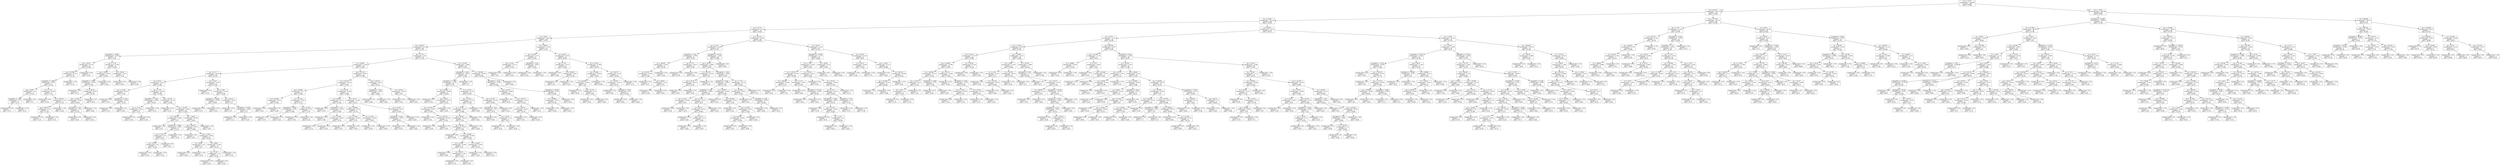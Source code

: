 digraph Tree {
node [shape=box, fontname="helvetica"] ;
edge [fontname="helvetica"] ;
0 [label="rpc <= 33.77\nsquared_error = 134.966\nsamples = 400\nvalue = 42.484"] ;
1 [label="tlr <= 64.175\nsquared_error = 26.231\nsamples = 312\nvalue = 37.568"] ;
0 -> 1 [labeldistance=2.5, labelangle=45, headlabel="True"] ;
2 [label="rpc <= 10.84\nsquared_error = 13.164\nsamples = 264\nvalue = 36.118"] ;
1 -> 2 ;
3 [label="tlr <= 57.75\nsquared_error = 4.12\nsamples = 151\nvalue = 34.322"] ;
2 -> 3 ;
4 [label="oi <= 59.29\nsquared_error = 2.603\nsamples = 105\nvalue = 33.531"] ;
3 -> 4 ;
5 [label="tlr <= 50.635\nsquared_error = 2.03\nsamples = 90\nvalue = 33.212"] ;
4 -> 5 ;
6 [label="perception <= 2.945\nsquared_error = 0.381\nsamples = 17\nvalue = 31.81"] ;
5 -> 6 ;
7 [label="go <= 54.43\nsquared_error = 0.179\nsamples = 9\nvalue = 31.448"] ;
6 -> 7 ;
8 [label="go <= 53.405\nsquared_error = 0.037\nsamples = 8\nvalue = 31.312"] ;
7 -> 8 ;
9 [label="perception <= 1.895\nsquared_error = 0.015\nsamples = 7\nvalue = 31.254"] ;
8 -> 9 ;
10 [label="go <= 50.87\nsquared_error = 0.0\nsamples = 3\nvalue = 31.127"] ;
9 -> 10 ;
11 [label="perception <= 1.09\nsquared_error = 0.0\nsamples = 2\nvalue = 31.14"] ;
10 -> 11 ;
12 [label="squared_error = 0.0\nsamples = 1\nvalue = 31.13"] ;
11 -> 12 ;
13 [label="squared_error = -0.0\nsamples = 1\nvalue = 31.15"] ;
11 -> 13 ;
14 [label="squared_error = 0.0\nsamples = 1\nvalue = 31.1"] ;
10 -> 14 ;
15 [label="rpc <= 1.52\nsquared_error = 0.004\nsamples = 4\nvalue = 31.35"] ;
9 -> 15 ;
16 [label="squared_error = 0.0\nsamples = 1\nvalue = 31.46"] ;
15 -> 16 ;
17 [label="tlr <= 49.145\nsquared_error = 0.0\nsamples = 3\nvalue = 31.313"] ;
15 -> 17 ;
18 [label="go <= 50.315\nsquared_error = 0.0\nsamples = 2\nvalue = 31.325"] ;
17 -> 18 ;
19 [label="squared_error = 0.0\nsamples = 1\nvalue = 31.32"] ;
18 -> 19 ;
20 [label="squared_error = 0.0\nsamples = 1\nvalue = 31.33"] ;
18 -> 20 ;
21 [label="squared_error = -0.0\nsamples = 1\nvalue = 31.29"] ;
17 -> 21 ;
22 [label="squared_error = -0.0\nsamples = 1\nvalue = 31.72"] ;
8 -> 22 ;
23 [label="squared_error = 0.0\nsamples = 1\nvalue = 32.53"] ;
7 -> 23 ;
24 [label="rpc <= 7.54\nsquared_error = 0.294\nsamples = 8\nvalue = 32.218"] ;
6 -> 24 ;
25 [label="go <= 54.98\nsquared_error = 0.041\nsamples = 6\nvalue = 32.503"] ;
24 -> 25 ;
26 [label="perception <= 3.455\nsquared_error = 0.024\nsamples = 5\nvalue = 32.438"] ;
25 -> 26 ;
27 [label="squared_error = 0.0\nsamples = 1\nvalue = 32.72"] ;
26 -> 27 ;
28 [label="tlr <= 50.36\nsquared_error = 0.005\nsamples = 4\nvalue = 32.367"] ;
26 -> 28 ;
29 [label="rpc <= 4.345\nsquared_error = 0.002\nsamples = 3\nvalue = 32.403"] ;
28 -> 29 ;
30 [label="perception <= 7.42\nsquared_error = 0.0\nsamples = 2\nvalue = 32.375"] ;
29 -> 30 ;
31 [label="squared_error = 0.0\nsamples = 1\nvalue = 32.39"] ;
30 -> 31 ;
32 [label="squared_error = 0.0\nsamples = 1\nvalue = 32.36"] ;
30 -> 32 ;
33 [label="squared_error = -0.0\nsamples = 1\nvalue = 32.46"] ;
29 -> 33 ;
34 [label="squared_error = 0.0\nsamples = 1\nvalue = 32.26"] ;
28 -> 34 ;
35 [label="squared_error = 0.0\nsamples = 1\nvalue = 32.83"] ;
25 -> 35 ;
36 [label="go <= 49.63\nsquared_error = 0.073\nsamples = 2\nvalue = 31.36"] ;
24 -> 36 ;
37 [label="squared_error = 0.0\nsamples = 1\nvalue = 31.09"] ;
36 -> 37 ;
38 [label="squared_error = 0.0\nsamples = 1\nvalue = 31.63"] ;
36 -> 38 ;
39 [label="rpc <= 5.39\nsquared_error = 1.85\nsamples = 73\nvalue = 33.538"] ;
5 -> 39 ;
40 [label="oi <= 52.685\nsquared_error = 1.226\nsamples = 46\nvalue = 33.022"] ;
39 -> 40 ;
41 [label="rpc <= 4.17\nsquared_error = 0.602\nsamples = 25\nvalue = 32.379"] ;
40 -> 41 ;
42 [label="oi <= 45.91\nsquared_error = 0.301\nsamples = 19\nvalue = 32.083"] ;
41 -> 42 ;
43 [label="rpc <= 1.565\nsquared_error = 0.067\nsamples = 3\nvalue = 31.41"] ;
42 -> 43 ;
44 [label="squared_error = 0.0\nsamples = 1\nvalue = 31.74"] ;
43 -> 44 ;
45 [label="perception <= 3.325\nsquared_error = 0.018\nsamples = 2\nvalue = 31.245"] ;
43 -> 45 ;
46 [label="squared_error = 0.0\nsamples = 1\nvalue = 31.11"] ;
45 -> 46 ;
47 [label="squared_error = 0.0\nsamples = 1\nvalue = 31.38"] ;
45 -> 47 ;
48 [label="rpc <= 1.44\nsquared_error = 0.244\nsamples = 16\nvalue = 32.209"] ;
42 -> 48 ;
49 [label="perception <= 1.345\nsquared_error = 0.006\nsamples = 3\nvalue = 31.457"] ;
48 -> 49 ;
50 [label="rpc <= 1.175\nsquared_error = 0.001\nsamples = 2\nvalue = 31.51"] ;
49 -> 50 ;
51 [label="squared_error = 0.0\nsamples = 1\nvalue = 31.48"] ;
50 -> 51 ;
52 [label="squared_error = 0.0\nsamples = 1\nvalue = 31.54"] ;
50 -> 52 ;
53 [label="squared_error = -0.0\nsamples = 1\nvalue = 31.35"] ;
49 -> 53 ;
54 [label="go <= 41.415\nsquared_error = 0.139\nsamples = 13\nvalue = 32.382"] ;
48 -> 54 ;
55 [label="squared_error = 0.0\nsamples = 1\nvalue = 31.52"] ;
54 -> 55 ;
56 [label="tlr <= 53.395\nsquared_error = 0.083\nsamples = 12\nvalue = 32.454"] ;
54 -> 56 ;
57 [label="oi <= 49.125\nsquared_error = 0.008\nsamples = 5\nvalue = 32.17"] ;
56 -> 57 ;
58 [label="squared_error = 0.0\nsamples = 1\nvalue = 32.0"] ;
57 -> 58 ;
59 [label="perception <= 3.685\nsquared_error = 0.001\nsamples = 4\nvalue = 32.212"] ;
57 -> 59 ;
60 [label="rpc <= 3.525\nsquared_error = 0.0\nsamples = 3\nvalue = 32.227"] ;
59 -> 60 ;
61 [label="oi <= 52.475\nsquared_error = 0.0\nsamples = 2\nvalue = 32.235"] ;
60 -> 61 ;
62 [label="squared_error = 0.0\nsamples = 1\nvalue = 32.24"] ;
61 -> 62 ;
63 [label="squared_error = -0.0\nsamples = 1\nvalue = 32.23"] ;
61 -> 63 ;
64 [label="squared_error = 0.0\nsamples = 1\nvalue = 32.21"] ;
60 -> 64 ;
65 [label="squared_error = -0.0\nsamples = 1\nvalue = 32.17"] ;
59 -> 65 ;
66 [label="go <= 56.82\nsquared_error = 0.038\nsamples = 7\nvalue = 32.657"] ;
56 -> 66 ;
67 [label="go <= 46.655\nsquared_error = 0.011\nsamples = 6\nvalue = 32.588"] ;
66 -> 67 ;
68 [label="squared_error = 0.0\nsamples = 1\nvalue = 32.81"] ;
67 -> 68 ;
69 [label="rpc <= 3.025\nsquared_error = 0.002\nsamples = 5\nvalue = 32.544"] ;
67 -> 69 ;
70 [label="oi <= 50.08\nsquared_error = 0.0\nsamples = 2\nvalue = 32.5"] ;
69 -> 70 ;
71 [label="squared_error = 0.0\nsamples = 1\nvalue = 32.48"] ;
70 -> 71 ;
72 [label="squared_error = -0.0\nsamples = 1\nvalue = 32.52"] ;
70 -> 72 ;
73 [label="oi <= 48.64\nsquared_error = 0.001\nsamples = 3\nvalue = 32.573"] ;
69 -> 73 ;
74 [label="rpc <= 3.93\nsquared_error = 0.0\nsamples = 2\nvalue = 32.555"] ;
73 -> 74 ;
75 [label="squared_error = 0.0\nsamples = 1\nvalue = 32.55"] ;
74 -> 75 ;
76 [label="squared_error = 0.0\nsamples = 1\nvalue = 32.56"] ;
74 -> 76 ;
77 [label="squared_error = -0.0\nsamples = 1\nvalue = 32.61"] ;
73 -> 77 ;
78 [label="squared_error = -0.0\nsamples = 1\nvalue = 33.07"] ;
66 -> 78 ;
79 [label="go <= 43.4\nsquared_error = 0.395\nsamples = 6\nvalue = 33.318"] ;
41 -> 79 ;
80 [label="squared_error = 0.0\nsamples = 1\nvalue = 32.12"] ;
79 -> 80 ;
81 [label="rpc <= 4.89\nsquared_error = 0.129\nsamples = 5\nvalue = 33.558"] ;
79 -> 81 ;
82 [label="perception <= 1.085\nsquared_error = 0.038\nsamples = 2\nvalue = 33.945"] ;
81 -> 82 ;
83 [label="squared_error = 0.0\nsamples = 1\nvalue = 33.75"] ;
82 -> 83 ;
84 [label="squared_error = 0.0\nsamples = 1\nvalue = 34.14"] ;
82 -> 84 ;
85 [label="go <= 52.56\nsquared_error = 0.023\nsamples = 3\nvalue = 33.3"] ;
81 -> 85 ;
86 [label="squared_error = 0.0\nsamples = 1\nvalue = 33.5"] ;
85 -> 86 ;
87 [label="perception <= 4.435\nsquared_error = 0.005\nsamples = 2\nvalue = 33.2"] ;
85 -> 87 ;
88 [label="squared_error = 0.0\nsamples = 1\nvalue = 33.13"] ;
87 -> 88 ;
89 [label="squared_error = -0.0\nsamples = 1\nvalue = 33.27"] ;
87 -> 89 ;
90 [label="go <= 57.135\nsquared_error = 0.891\nsamples = 21\nvalue = 33.788"] ;
40 -> 90 ;
91 [label="tlr <= 52.335\nsquared_error = 0.518\nsamples = 17\nvalue = 33.472"] ;
90 -> 91 ;
92 [label="go <= 42.985\nsquared_error = 0.17\nsamples = 6\nvalue = 32.863"] ;
91 -> 92 ;
93 [label="tlr <= 52.085\nsquared_error = 0.013\nsamples = 2\nvalue = 32.365"] ;
92 -> 93 ;
94 [label="squared_error = 0.0\nsamples = 1\nvalue = 32.25"] ;
93 -> 94 ;
95 [label="squared_error = 0.0\nsamples = 1\nvalue = 32.48"] ;
93 -> 95 ;
96 [label="oi <= 57.135\nsquared_error = 0.063\nsamples = 4\nvalue = 33.112"] ;
92 -> 96 ;
97 [label="perception <= 6.455\nsquared_error = 0.021\nsamples = 2\nvalue = 32.895"] ;
96 -> 97 ;
98 [label="squared_error = 0.0\nsamples = 1\nvalue = 32.75"] ;
97 -> 98 ;
99 [label="squared_error = 0.0\nsamples = 1\nvalue = 33.04"] ;
97 -> 99 ;
100 [label="go <= 51.025\nsquared_error = 0.01\nsamples = 2\nvalue = 33.33"] ;
96 -> 100 ;
101 [label="squared_error = 0.0\nsamples = 1\nvalue = 33.43"] ;
100 -> 101 ;
102 [label="squared_error = 0.0\nsamples = 1\nvalue = 33.23"] ;
100 -> 102 ;
103 [label="oi <= 54.58\nsquared_error = 0.396\nsamples = 11\nvalue = 33.804"] ;
91 -> 103 ;
104 [label="oi <= 53.665\nsquared_error = 0.11\nsamples = 4\nvalue = 33.262"] ;
103 -> 104 ;
105 [label="squared_error = 0.0\nsamples = 1\nvalue = 33.79"] ;
104 -> 105 ;
106 [label="perception <= 0.37\nsquared_error = 0.023\nsamples = 3\nvalue = 33.087"] ;
104 -> 106 ;
107 [label="squared_error = 0.0\nsamples = 1\nvalue = 32.88"] ;
106 -> 107 ;
108 [label="tlr <= 53.395\nsquared_error = 0.003\nsamples = 2\nvalue = 33.19"] ;
106 -> 108 ;
109 [label="squared_error = 0.0\nsamples = 1\nvalue = 33.14"] ;
108 -> 109 ;
110 [label="squared_error = 0.0\nsamples = 1\nvalue = 33.24"] ;
108 -> 110 ;
111 [label="tlr <= 55.11\nsquared_error = 0.296\nsamples = 7\nvalue = 34.113"] ;
103 -> 111 ;
112 [label="go <= 48.485\nsquared_error = 0.06\nsamples = 4\nvalue = 33.772"] ;
111 -> 112 ;
113 [label="rpc <= 3.035\nsquared_error = 0.002\nsamples = 2\nvalue = 33.53"] ;
112 -> 113 ;
114 [label="squared_error = 0.0\nsamples = 1\nvalue = 33.57"] ;
113 -> 114 ;
115 [label="squared_error = 0.0\nsamples = 1\nvalue = 33.49"] ;
113 -> 115 ;
116 [label="tlr <= 53.45\nsquared_error = 0.001\nsamples = 2\nvalue = 34.015"] ;
112 -> 116 ;
117 [label="squared_error = 0.0\nsamples = 1\nvalue = 33.99"] ;
116 -> 117 ;
118 [label="squared_error = -0.0\nsamples = 1\nvalue = 34.04"] ;
116 -> 118 ;
119 [label="tlr <= 57.58\nsquared_error = 0.25\nsamples = 3\nvalue = 34.567"] ;
111 -> 119 ;
120 [label="perception <= 5.46\nsquared_error = 0.011\nsamples = 2\nvalue = 34.915"] ;
119 -> 120 ;
121 [label="squared_error = 0.0\nsamples = 1\nvalue = 35.02"] ;
120 -> 121 ;
122 [label="squared_error = -0.0\nsamples = 1\nvalue = 34.81"] ;
120 -> 122 ;
123 [label="squared_error = -0.0\nsamples = 1\nvalue = 33.87"] ;
119 -> 123 ;
124 [label="go <= 59.725\nsquared_error = 0.241\nsamples = 4\nvalue = 35.132"] ;
90 -> 124 ;
125 [label="perception <= 3.93\nsquared_error = 0.042\nsamples = 2\nvalue = 34.665"] ;
124 -> 125 ;
126 [label="squared_error = 0.0\nsamples = 1\nvalue = 34.46"] ;
125 -> 126 ;
127 [label="squared_error = -0.0\nsamples = 1\nvalue = 34.87"] ;
125 -> 127 ;
128 [label="oi <= 55.98\nsquared_error = 0.003\nsamples = 2\nvalue = 35.6"] ;
124 -> 128 ;
129 [label="squared_error = 0.0\nsamples = 1\nvalue = 35.55"] ;
128 -> 129 ;
130 [label="squared_error = 0.0\nsamples = 1\nvalue = 35.65"] ;
128 -> 130 ;
131 [label="oi <= 53.785\nsquared_error = 1.689\nsamples = 27\nvalue = 34.416"] ;
39 -> 131 ;
132 [label="perception <= 18.15\nsquared_error = 1.255\nsamples = 19\nvalue = 33.891"] ;
131 -> 132 ;
133 [label="perception <= 1.545\nsquared_error = 0.721\nsamples = 18\nvalue = 33.713"] ;
132 -> 133 ;
134 [label="oi <= 44.345\nsquared_error = 0.804\nsamples = 5\nvalue = 32.876"] ;
133 -> 134 ;
135 [label="squared_error = 0.0\nsamples = 1\nvalue = 31.36"] ;
134 -> 135 ;
136 [label="go <= 49.57\nsquared_error = 0.287\nsamples = 4\nvalue = 33.255"] ;
134 -> 136 ;
137 [label="tlr <= 52.575\nsquared_error = 0.087\nsamples = 3\nvalue = 32.983"] ;
136 -> 137 ;
138 [label="squared_error = 0.0\nsamples = 1\nvalue = 33.36"] ;
137 -> 138 ;
139 [label="oi <= 49.335\nsquared_error = 0.024\nsamples = 2\nvalue = 32.795"] ;
137 -> 139 ;
140 [label="squared_error = 0.0\nsamples = 1\nvalue = 32.64"] ;
139 -> 140 ;
141 [label="squared_error = 0.0\nsamples = 1\nvalue = 32.95"] ;
139 -> 141 ;
142 [label="squared_error = 0.0\nsamples = 1\nvalue = 34.07"] ;
136 -> 142 ;
143 [label="tlr <= 55.38\nsquared_error = 0.316\nsamples = 13\nvalue = 34.035"] ;
133 -> 143 ;
144 [label="rpc <= 10.63\nsquared_error = 0.219\nsamples = 9\nvalue = 33.799"] ;
143 -> 144 ;
145 [label="tlr <= 54.76\nsquared_error = 0.091\nsamples = 8\nvalue = 33.668"] ;
144 -> 145 ;
146 [label="go <= 60.82\nsquared_error = 0.036\nsamples = 7\nvalue = 33.76"] ;
145 -> 146 ;
147 [label="go <= 45.96\nsquared_error = 0.021\nsamples = 6\nvalue = 33.705"] ;
146 -> 147 ;
148 [label="squared_error = 0.0\nsamples = 1\nvalue = 33.96"] ;
147 -> 148 ;
149 [label="oi <= 49.945\nsquared_error = 0.009\nsamples = 5\nvalue = 33.654"] ;
147 -> 149 ;
150 [label="tlr <= 53.08\nsquared_error = 0.004\nsamples = 3\nvalue = 33.72"] ;
149 -> 150 ;
151 [label="squared_error = 0.0\nsamples = 1\nvalue = 33.64"] ;
150 -> 151 ;
152 [label="oi <= 48.13\nsquared_error = 0.001\nsamples = 2\nvalue = 33.76"] ;
150 -> 152 ;
153 [label="squared_error = 0.0\nsamples = 1\nvalue = 33.73"] ;
152 -> 153 ;
154 [label="squared_error = 0.0\nsamples = 1\nvalue = 33.79"] ;
152 -> 154 ;
155 [label="oi <= 51.645\nsquared_error = 0.001\nsamples = 2\nvalue = 33.555"] ;
149 -> 155 ;
156 [label="squared_error = 0.0\nsamples = 1\nvalue = 33.58"] ;
155 -> 156 ;
157 [label="squared_error = 0.0\nsamples = 1\nvalue = 33.53"] ;
155 -> 157 ;
158 [label="squared_error = -0.0\nsamples = 1\nvalue = 34.09"] ;
146 -> 158 ;
159 [label="squared_error = 0.0\nsamples = 1\nvalue = 33.02"] ;
145 -> 159 ;
160 [label="squared_error = -0.0\nsamples = 1\nvalue = 34.85"] ;
144 -> 160 ;
161 [label="go <= 52.38\nsquared_error = 0.126\nsamples = 4\nvalue = 34.565"] ;
143 -> 161 ;
162 [label="perception <= 2.93\nsquared_error = 0.0\nsamples = 3\nvalue = 34.36"] ;
161 -> 162 ;
163 [label="squared_error = 0.0\nsamples = 1\nvalue = 34.34"] ;
162 -> 163 ;
164 [label="tlr <= 56.74\nsquared_error = 0.0\nsamples = 2\nvalue = 34.37"] ;
162 -> 164 ;
165 [label="squared_error = 0.0\nsamples = 1\nvalue = 34.36"] ;
164 -> 165 ;
166 [label="squared_error = -0.0\nsamples = 1\nvalue = 34.38"] ;
164 -> 166 ;
167 [label="squared_error = 0.0\nsamples = 1\nvalue = 35.18"] ;
161 -> 167 ;
168 [label="squared_error = -0.0\nsamples = 1\nvalue = 37.1"] ;
132 -> 168 ;
169 [label="oi <= 58.365\nsquared_error = 0.509\nsamples = 8\nvalue = 35.664"] ;
131 -> 169 ;
170 [label="perception <= 6.26\nsquared_error = 0.328\nsamples = 7\nvalue = 35.486"] ;
169 -> 170 ;
171 [label="go <= 47.26\nsquared_error = 0.088\nsamples = 4\nvalue = 35.082"] ;
170 -> 171 ;
172 [label="squared_error = 0.0\nsamples = 1\nvalue = 34.59"] ;
171 -> 172 ;
173 [label="oi <= 57.575\nsquared_error = 0.01\nsamples = 3\nvalue = 35.247"] ;
171 -> 173 ;
174 [label="tlr <= 54.41\nsquared_error = 0.001\nsamples = 2\nvalue = 35.315"] ;
173 -> 174 ;
175 [label="squared_error = 0.0\nsamples = 1\nvalue = 35.35"] ;
174 -> 175 ;
176 [label="squared_error = 0.0\nsamples = 1\nvalue = 35.28"] ;
174 -> 176 ;
177 [label="squared_error = -0.0\nsamples = 1\nvalue = 35.11"] ;
173 -> 177 ;
178 [label="perception <= 19.525\nsquared_error = 0.141\nsamples = 3\nvalue = 36.023"] ;
170 -> 178 ;
179 [label="oi <= 54.865\nsquared_error = 0.011\nsamples = 2\nvalue = 35.765"] ;
178 -> 179 ;
180 [label="squared_error = 0.0\nsamples = 1\nvalue = 35.66"] ;
179 -> 180 ;
181 [label="squared_error = -0.0\nsamples = 1\nvalue = 35.87"] ;
179 -> 181 ;
182 [label="squared_error = 0.0\nsamples = 1\nvalue = 36.54"] ;
178 -> 182 ;
183 [label="squared_error = 0.0\nsamples = 1\nvalue = 36.91"] ;
169 -> 183 ;
184 [label="tlr <= 48.94\nsquared_error = 1.744\nsamples = 15\nvalue = 35.45"] ;
4 -> 184 ;
185 [label="rpc <= 8.475\nsquared_error = 0.312\nsamples = 4\nvalue = 33.815"] ;
184 -> 185 ;
186 [label="go <= 53.54\nsquared_error = 0.112\nsamples = 2\nvalue = 33.335"] ;
185 -> 186 ;
187 [label="squared_error = 0.0\nsamples = 1\nvalue = 33.0"] ;
186 -> 187 ;
188 [label="squared_error = 0.0\nsamples = 1\nvalue = 33.67"] ;
186 -> 188 ;
189 [label="perception <= 2.39\nsquared_error = 0.051\nsamples = 2\nvalue = 34.295"] ;
185 -> 189 ;
190 [label="squared_error = 0.0\nsamples = 1\nvalue = 34.07"] ;
189 -> 190 ;
191 [label="squared_error = -0.0\nsamples = 1\nvalue = 34.52"] ;
189 -> 191 ;
192 [label="oi <= 60.22\nsquared_error = 0.939\nsamples = 11\nvalue = 36.045"] ;
184 -> 192 ;
193 [label="rpc <= 2.67\nsquared_error = 0.327\nsamples = 3\nvalue = 34.783"] ;
192 -> 193 ;
194 [label="squared_error = 0.0\nsamples = 1\nvalue = 33.98"] ;
193 -> 194 ;
195 [label="oi <= 59.625\nsquared_error = 0.007\nsamples = 2\nvalue = 35.185"] ;
193 -> 195 ;
196 [label="squared_error = 0.0\nsamples = 1\nvalue = 35.1"] ;
195 -> 196 ;
197 [label="squared_error = -0.0\nsamples = 1\nvalue = 35.27"] ;
195 -> 197 ;
198 [label="tlr <= 54.535\nsquared_error = 0.348\nsamples = 8\nvalue = 36.518"] ;
192 -> 198 ;
199 [label="rpc <= 8.485\nsquared_error = 0.059\nsamples = 4\nvalue = 36.04"] ;
198 -> 199 ;
200 [label="oi <= 62.405\nsquared_error = 0.001\nsamples = 3\nvalue = 35.9"] ;
199 -> 200 ;
201 [label="squared_error = 0.0\nsamples = 1\nvalue = 35.94"] ;
200 -> 201 ;
202 [label="go <= 55.715\nsquared_error = 0.0\nsamples = 2\nvalue = 35.88"] ;
200 -> 202 ;
203 [label="squared_error = 0.0\nsamples = 1\nvalue = 35.87"] ;
202 -> 203 ;
204 [label="squared_error = 0.0\nsamples = 1\nvalue = 35.89"] ;
202 -> 204 ;
205 [label="squared_error = -0.0\nsamples = 1\nvalue = 36.46"] ;
199 -> 205 ;
206 [label="oi <= 64.79\nsquared_error = 0.18\nsamples = 4\nvalue = 36.995"] ;
198 -> 206 ;
207 [label="oi <= 63.36\nsquared_error = 0.012\nsamples = 3\nvalue = 36.757"] ;
206 -> 207 ;
208 [label="squared_error = 0.0\nsamples = 1\nvalue = 36.6"] ;
207 -> 208 ;
209 [label="perception <= 6.42\nsquared_error = 0.0\nsamples = 2\nvalue = 36.835"] ;
207 -> 209 ;
210 [label="squared_error = 0.0\nsamples = 1\nvalue = 36.82"] ;
209 -> 210 ;
211 [label="squared_error = -0.0\nsamples = 1\nvalue = 36.85"] ;
209 -> 211 ;
212 [label="squared_error = -0.0\nsamples = 1\nvalue = 37.71"] ;
206 -> 212 ;
213 [label="oi <= 53.375\nsquared_error = 2.904\nsamples = 46\nvalue = 36.126"] ;
3 -> 213 ;
214 [label="rpc <= 4.62\nsquared_error = 1.838\nsamples = 25\nvalue = 35.137"] ;
213 -> 214 ;
215 [label="perception <= 5.18\nsquared_error = 0.549\nsamples = 6\nvalue = 33.703"] ;
214 -> 215 ;
216 [label="tlr <= 60.625\nsquared_error = 0.229\nsamples = 4\nvalue = 34.145"] ;
215 -> 216 ;
217 [label="oi <= 49.34\nsquared_error = 0.046\nsamples = 3\nvalue = 33.89"] ;
216 -> 217 ;
218 [label="squared_error = 0.0\nsamples = 1\nvalue = 34.17"] ;
217 -> 218 ;
219 [label="go <= 49.56\nsquared_error = 0.01\nsamples = 2\nvalue = 33.75"] ;
217 -> 219 ;
220 [label="squared_error = 0.0\nsamples = 1\nvalue = 33.85"] ;
219 -> 220 ;
221 [label="squared_error = 0.0\nsamples = 1\nvalue = 33.65"] ;
219 -> 221 ;
222 [label="squared_error = 0.0\nsamples = 1\nvalue = 34.91"] ;
216 -> 222 ;
223 [label="rpc <= 2.11\nsquared_error = 0.017\nsamples = 2\nvalue = 32.82"] ;
215 -> 223 ;
224 [label="squared_error = 0.0\nsamples = 1\nvalue = 32.95"] ;
223 -> 224 ;
225 [label="squared_error = 0.0\nsamples = 1\nvalue = 32.69"] ;
223 -> 225 ;
226 [label="perception <= 23.76\nsquared_error = 1.392\nsamples = 19\nvalue = 35.589"] ;
214 -> 226 ;
227 [label="go <= 44.715\nsquared_error = 0.887\nsamples = 18\nvalue = 35.414"] ;
226 -> 227 ;
228 [label="tlr <= 61.475\nsquared_error = 0.105\nsamples = 3\nvalue = 34.1"] ;
227 -> 228 ;
229 [label="go <= 43.36\nsquared_error = 0.018\nsamples = 2\nvalue = 34.315"] ;
228 -> 229 ;
230 [label="squared_error = 0.0\nsamples = 1\nvalue = 34.18"] ;
229 -> 230 ;
231 [label="squared_error = 0.0\nsamples = 1\nvalue = 34.45"] ;
229 -> 231 ;
232 [label="squared_error = 0.0\nsamples = 1\nvalue = 33.67"] ;
228 -> 232 ;
233 [label="perception <= 5.94\nsquared_error = 0.629\nsamples = 15\nvalue = 35.677"] ;
227 -> 233 ;
234 [label="perception <= 4.225\nsquared_error = 0.285\nsamples = 11\nvalue = 35.323"] ;
233 -> 234 ;
235 [label="perception <= 1.08\nsquared_error = 0.067\nsamples = 6\nvalue = 35.023"] ;
234 -> 235 ;
236 [label="rpc <= 5.44\nsquared_error = 0.008\nsamples = 2\nvalue = 35.33"] ;
235 -> 236 ;
237 [label="squared_error = 0.0\nsamples = 1\nvalue = 35.42"] ;
236 -> 237 ;
238 [label="squared_error = 0.0\nsamples = 1\nvalue = 35.24"] ;
236 -> 238 ;
239 [label="rpc <= 8.74\nsquared_error = 0.027\nsamples = 4\nvalue = 34.87"] ;
235 -> 239 ;
240 [label="oi <= 44.37\nsquared_error = 0.001\nsamples = 3\nvalue = 34.963"] ;
239 -> 240 ;
241 [label="squared_error = 0.0\nsamples = 1\nvalue = 34.93"] ;
240 -> 241 ;
242 [label="go <= 51.71\nsquared_error = 0.0\nsamples = 2\nvalue = 34.98"] ;
240 -> 242 ;
243 [label="squared_error = 0.0\nsamples = 1\nvalue = 34.99"] ;
242 -> 243 ;
244 [label="squared_error = -0.0\nsamples = 1\nvalue = 34.97"] ;
242 -> 244 ;
245 [label="squared_error = -0.0\nsamples = 1\nvalue = 34.59"] ;
239 -> 245 ;
246 [label="tlr <= 58.925\nsquared_error = 0.308\nsamples = 5\nvalue = 35.682"] ;
234 -> 246 ;
247 [label="squared_error = 0.0\nsamples = 1\nvalue = 34.73"] ;
246 -> 247 ;
248 [label="go <= 46.405\nsquared_error = 0.102\nsamples = 4\nvalue = 35.92"] ;
246 -> 248 ;
249 [label="squared_error = 0.0\nsamples = 1\nvalue = 35.41"] ;
248 -> 249 ;
250 [label="go <= 52.955\nsquared_error = 0.021\nsamples = 3\nvalue = 36.09"] ;
248 -> 250 ;
251 [label="oi <= 50.875\nsquared_error = 0.004\nsamples = 2\nvalue = 35.995"] ;
250 -> 251 ;
252 [label="squared_error = 0.0\nsamples = 1\nvalue = 35.93"] ;
251 -> 252 ;
253 [label="squared_error = -0.0\nsamples = 1\nvalue = 36.06"] ;
251 -> 253 ;
254 [label="squared_error = 0.0\nsamples = 1\nvalue = 36.28"] ;
250 -> 254 ;
255 [label="rpc <= 7.76\nsquared_error = 0.278\nsamples = 4\nvalue = 36.652"] ;
233 -> 255 ;
256 [label="oi <= 45.605\nsquared_error = 0.043\nsamples = 3\nvalue = 36.367"] ;
255 -> 256 ;
257 [label="squared_error = 0.0\nsamples = 1\nvalue = 36.11"] ;
256 -> 257 ;
258 [label="perception <= 6.82\nsquared_error = 0.016\nsamples = 2\nvalue = 36.495"] ;
256 -> 258 ;
259 [label="squared_error = 0.0\nsamples = 1\nvalue = 36.62"] ;
258 -> 259 ;
260 [label="squared_error = 0.0\nsamples = 1\nvalue = 36.37"] ;
258 -> 260 ;
261 [label="squared_error = 0.0\nsamples = 1\nvalue = 37.51"] ;
255 -> 261 ;
262 [label="squared_error = 0.0\nsamples = 1\nvalue = 38.74"] ;
226 -> 262 ;
263 [label="oi <= 58.54\nsquared_error = 1.622\nsamples = 21\nvalue = 37.303"] ;
213 -> 263 ;
264 [label="perception <= 14.305\nsquared_error = 1.271\nsamples = 15\nvalue = 36.804"] ;
263 -> 264 ;
265 [label="rpc <= 3.83\nsquared_error = 0.559\nsamples = 13\nvalue = 36.46"] ;
264 -> 265 ;
266 [label="tlr <= 59.575\nsquared_error = 0.304\nsamples = 5\nvalue = 35.788"] ;
265 -> 266 ;
267 [label="tlr <= 58.305\nsquared_error = 0.026\nsamples = 2\nvalue = 35.16"] ;
266 -> 267 ;
268 [label="squared_error = 0.0\nsamples = 1\nvalue = 35.32"] ;
267 -> 268 ;
269 [label="squared_error = 0.0\nsamples = 1\nvalue = 35.0"] ;
267 -> 269 ;
270 [label="rpc <= 1.57\nsquared_error = 0.051\nsamples = 3\nvalue = 36.207"] ;
266 -> 270 ;
271 [label="squared_error = 0.0\nsamples = 1\nvalue = 35.89"] ;
270 -> 271 ;
272 [label="perception <= 12.115\nsquared_error = 0.002\nsamples = 2\nvalue = 36.365"] ;
270 -> 272 ;
273 [label="squared_error = 0.0\nsamples = 1\nvalue = 36.32"] ;
272 -> 273 ;
274 [label="squared_error = 0.0\nsamples = 1\nvalue = 36.41"] ;
272 -> 274 ;
275 [label="oi <= 55.46\nsquared_error = 0.261\nsamples = 8\nvalue = 36.88"] ;
265 -> 275 ;
276 [label="squared_error = 0.0\nsamples = 1\nvalue = 35.91"] ;
275 -> 276 ;
277 [label="tlr <= 63.16\nsquared_error = 0.144\nsamples = 7\nvalue = 37.019"] ;
275 -> 277 ;
278 [label="rpc <= 6.13\nsquared_error = 0.075\nsamples = 6\nvalue = 36.903"] ;
277 -> 278 ;
279 [label="perception <= 3.455\nsquared_error = 0.028\nsamples = 4\nvalue = 36.735"] ;
278 -> 279 ;
280 [label="squared_error = 0.0\nsamples = 1\nvalue = 37.01"] ;
279 -> 280 ;
281 [label="rpc <= 4.735\nsquared_error = 0.003\nsamples = 3\nvalue = 36.643"] ;
279 -> 281 ;
282 [label="squared_error = 0.0\nsamples = 1\nvalue = 36.72"] ;
281 -> 282 ;
283 [label="rpc <= 5.67\nsquared_error = 0.0\nsamples = 2\nvalue = 36.605"] ;
281 -> 283 ;
284 [label="squared_error = 0.0\nsamples = 1\nvalue = 36.62"] ;
283 -> 284 ;
285 [label="squared_error = -0.0\nsamples = 1\nvalue = 36.59"] ;
283 -> 285 ;
286 [label="perception <= 7.23\nsquared_error = 0.0\nsamples = 2\nvalue = 37.24"] ;
278 -> 286 ;
287 [label="squared_error = 0.0\nsamples = 1\nvalue = 37.22"] ;
286 -> 287 ;
288 [label="squared_error = 0.0\nsamples = 1\nvalue = 37.26"] ;
286 -> 288 ;
289 [label="squared_error = -0.0\nsamples = 1\nvalue = 37.71"] ;
277 -> 289 ;
290 [label="oi <= 54.49\nsquared_error = 0.13\nsamples = 2\nvalue = 39.04"] ;
264 -> 290 ;
291 [label="squared_error = 0.0\nsamples = 1\nvalue = 39.4"] ;
290 -> 291 ;
292 [label="squared_error = 0.0\nsamples = 1\nvalue = 38.68"] ;
290 -> 292 ;
293 [label="tlr <= 59.92\nsquared_error = 0.322\nsamples = 6\nvalue = 38.55"] ;
263 -> 293 ;
294 [label="oi <= 59.12\nsquared_error = 0.007\nsamples = 2\nvalue = 37.855"] ;
293 -> 294 ;
295 [label="squared_error = 0.0\nsamples = 1\nvalue = 37.94"] ;
294 -> 295 ;
296 [label="squared_error = -0.0\nsamples = 1\nvalue = 37.77"] ;
294 -> 296 ;
297 [label="rpc <= 3.635\nsquared_error = 0.117\nsamples = 4\nvalue = 38.898"] ;
293 -> 297 ;
298 [label="squared_error = 0.0\nsamples = 1\nvalue = 39.39"] ;
297 -> 298 ;
299 [label="oi <= 64.125\nsquared_error = 0.048\nsamples = 3\nvalue = 38.733"] ;
297 -> 299 ;
300 [label="go <= 53.045\nsquared_error = 0.003\nsamples = 2\nvalue = 38.885"] ;
299 -> 300 ;
301 [label="squared_error = 0.0\nsamples = 1\nvalue = 38.83"] ;
300 -> 301 ;
302 [label="squared_error = 0.0\nsamples = 1\nvalue = 38.94"] ;
300 -> 302 ;
303 [label="squared_error = -0.0\nsamples = 1\nvalue = 38.43"] ;
299 -> 303 ;
304 [label="oi <= 56.95\nsquared_error = 15.18\nsamples = 113\nvalue = 38.517"] ;
2 -> 304 ;
305 [label="tlr <= 50.52\nsquared_error = 7.203\nsamples = 70\nvalue = 36.536"] ;
304 -> 305 ;
306 [label="rpc <= 17.98\nsquared_error = 4.48\nsamples = 26\nvalue = 34.359"] ;
305 -> 306 ;
307 [label="tlr <= 50.125\nsquared_error = 1.747\nsamples = 12\nvalue = 32.858"] ;
306 -> 307 ;
308 [label="go <= 45.805\nsquared_error = 0.798\nsamples = 10\nvalue = 32.403"] ;
307 -> 308 ;
309 [label="tlr <= 48.285\nsquared_error = 0.137\nsamples = 5\nvalue = 31.638"] ;
308 -> 309 ;
310 [label="rpc <= 14.83\nsquared_error = 0.03\nsamples = 3\nvalue = 31.357"] ;
309 -> 310 ;
311 [label="tlr <= 41.5\nsquared_error = 0.0\nsamples = 2\nvalue = 31.235"] ;
310 -> 311 ;
312 [label="squared_error = 0.0\nsamples = 1\nvalue = 31.23"] ;
311 -> 312 ;
313 [label="squared_error = 0.0\nsamples = 1\nvalue = 31.24"] ;
311 -> 313 ;
314 [label="squared_error = 0.0\nsamples = 1\nvalue = 31.6"] ;
310 -> 314 ;
315 [label="perception <= 4.445\nsquared_error = 0.0\nsamples = 2\nvalue = 32.06"] ;
309 -> 315 ;
316 [label="squared_error = 0.0\nsamples = 1\nvalue = 32.08"] ;
315 -> 316 ;
317 [label="squared_error = -0.0\nsamples = 1\nvalue = 32.04"] ;
315 -> 317 ;
318 [label="go <= 47.13\nsquared_error = 0.288\nsamples = 5\nvalue = 33.168"] ;
308 -> 318 ;
319 [label="squared_error = 0.0\nsamples = 1\nvalue = 33.98"] ;
318 -> 319 ;
320 [label="perception <= 3.455\nsquared_error = 0.154\nsamples = 4\nvalue = 32.965"] ;
318 -> 320 ;
321 [label="rpc <= 14.59\nsquared_error = 0.058\nsamples = 2\nvalue = 33.31"] ;
320 -> 321 ;
322 [label="squared_error = 0.0\nsamples = 1\nvalue = 33.55"] ;
321 -> 322 ;
323 [label="squared_error = -0.0\nsamples = 1\nvalue = 33.07"] ;
321 -> 323 ;
324 [label="tlr <= 45.58\nsquared_error = 0.012\nsamples = 2\nvalue = 32.62"] ;
320 -> 324 ;
325 [label="squared_error = 0.0\nsamples = 1\nvalue = 32.73"] ;
324 -> 325 ;
326 [label="squared_error = -0.0\nsamples = 1\nvalue = 32.51"] ;
324 -> 326 ;
327 [label="tlr <= 50.18\nsquared_error = 0.276\nsamples = 2\nvalue = 35.135"] ;
307 -> 327 ;
328 [label="squared_error = 0.0\nsamples = 1\nvalue = 34.61"] ;
327 -> 328 ;
329 [label="squared_error = -0.0\nsamples = 1\nvalue = 35.66"] ;
327 -> 329 ;
330 [label="go <= 43.985\nsquared_error = 3.237\nsamples = 14\nvalue = 35.646"] ;
306 -> 330 ;
331 [label="tlr <= 44.61\nsquared_error = 1.479\nsamples = 5\nvalue = 34.008"] ;
330 -> 331 ;
332 [label="tlr <= 41.8\nsquared_error = 0.277\nsamples = 3\nvalue = 33.13"] ;
331 -> 332 ;
333 [label="squared_error = 0.0\nsamples = 1\nvalue = 32.42"] ;
332 -> 333 ;
334 [label="tlr <= 42.135\nsquared_error = 0.038\nsamples = 2\nvalue = 33.485"] ;
332 -> 334 ;
335 [label="squared_error = 0.0\nsamples = 1\nvalue = 33.68"] ;
334 -> 335 ;
336 [label="squared_error = 0.0\nsamples = 1\nvalue = 33.29"] ;
334 -> 336 ;
337 [label="oi <= 50.725\nsquared_error = 0.391\nsamples = 2\nvalue = 35.325"] ;
331 -> 337 ;
338 [label="squared_error = 0.0\nsamples = 1\nvalue = 35.95"] ;
337 -> 338 ;
339 [label="squared_error = 0.0\nsamples = 1\nvalue = 34.7"] ;
337 -> 339 ;
340 [label="oi <= 55.795\nsquared_error = 1.896\nsamples = 9\nvalue = 36.556"] ;
330 -> 340 ;
341 [label="perception <= 0.92\nsquared_error = 1.2\nsamples = 8\nvalue = 36.878"] ;
340 -> 341 ;
342 [label="squared_error = 0.0\nsamples = 1\nvalue = 34.72"] ;
341 -> 342 ;
343 [label="tlr <= 46.77\nsquared_error = 0.611\nsamples = 7\nvalue = 37.186"] ;
341 -> 343 ;
344 [label="oi <= 48.505\nsquared_error = 0.116\nsamples = 2\nvalue = 38.27"] ;
343 -> 344 ;
345 [label="squared_error = 0.0\nsamples = 1\nvalue = 37.93"] ;
344 -> 345 ;
346 [label="squared_error = 0.0\nsamples = 1\nvalue = 38.61"] ;
344 -> 346 ;
347 [label="perception <= 18.105\nsquared_error = 0.151\nsamples = 5\nvalue = 36.752"] ;
343 -> 347 ;
348 [label="perception <= 12.47\nsquared_error = 0.005\nsamples = 4\nvalue = 36.56"] ;
347 -> 348 ;
349 [label="perception <= 2.33\nsquared_error = 0.001\nsamples = 3\nvalue = 36.523"] ;
348 -> 349 ;
350 [label="squared_error = 0.0\nsamples = 1\nvalue = 36.49"] ;
349 -> 350 ;
351 [label="rpc <= 20.015\nsquared_error = 0.0\nsamples = 2\nvalue = 36.54"] ;
349 -> 351 ;
352 [label="squared_error = 0.0\nsamples = 1\nvalue = 36.55"] ;
351 -> 352 ;
353 [label="squared_error = 0.0\nsamples = 1\nvalue = 36.53"] ;
351 -> 353 ;
354 [label="squared_error = 0.0\nsamples = 1\nvalue = 36.67"] ;
348 -> 354 ;
355 [label="squared_error = -0.0\nsamples = 1\nvalue = 37.52"] ;
347 -> 355 ;
356 [label="squared_error = -0.0\nsamples = 1\nvalue = 33.98"] ;
340 -> 356 ;
357 [label="go <= 44.055\nsquared_error = 4.357\nsamples = 44\nvalue = 37.823"] ;
305 -> 357 ;
358 [label="rpc <= 13.995\nsquared_error = 1.774\nsamples = 5\nvalue = 34.56"] ;
357 -> 358 ;
359 [label="oi <= 38.845\nsquared_error = 0.024\nsamples = 2\nvalue = 33.225"] ;
358 -> 359 ;
360 [label="squared_error = 0.0\nsamples = 1\nvalue = 33.38"] ;
359 -> 360 ;
361 [label="squared_error = -0.0\nsamples = 1\nvalue = 33.07"] ;
359 -> 361 ;
362 [label="oi <= 31.9\nsquared_error = 0.961\nsamples = 3\nvalue = 35.45"] ;
358 -> 362 ;
363 [label="squared_error = 0.0\nsamples = 1\nvalue = 34.23"] ;
362 -> 363 ;
364 [label="rpc <= 18.585\nsquared_error = 0.325\nsamples = 2\nvalue = 36.06"] ;
362 -> 364 ;
365 [label="squared_error = 0.0\nsamples = 1\nvalue = 35.49"] ;
364 -> 365 ;
366 [label="squared_error = 0.0\nsamples = 1\nvalue = 36.63"] ;
364 -> 366 ;
367 [label="perception <= 6.42\nsquared_error = 3.148\nsamples = 39\nvalue = 38.241"] ;
357 -> 367 ;
368 [label="oi <= 32.975\nsquared_error = 2.107\nsamples = 21\nvalue = 37.284"] ;
367 -> 368 ;
369 [label="tlr <= 61.45\nsquared_error = 1.697\nsamples = 3\nvalue = 35.313"] ;
368 -> 369 ;
370 [label="tlr <= 58.84\nsquared_error = 0.016\nsamples = 2\nvalue = 34.395"] ;
369 -> 370 ;
371 [label="squared_error = 0.0\nsamples = 1\nvalue = 34.52"] ;
370 -> 371 ;
372 [label="squared_error = 0.0\nsamples = 1\nvalue = 34.27"] ;
370 -> 372 ;
373 [label="squared_error = -0.0\nsamples = 1\nvalue = 37.15"] ;
369 -> 373 ;
374 [label="go <= 48.86\nsquared_error = 1.42\nsamples = 18\nvalue = 37.613"] ;
368 -> 374 ;
375 [label="tlr <= 52.885\nsquared_error = 0.585\nsamples = 6\nvalue = 36.48"] ;
374 -> 375 ;
376 [label="oi <= 49.61\nsquared_error = 0.281\nsamples = 2\nvalue = 35.6"] ;
375 -> 376 ;
377 [label="squared_error = 0.0\nsamples = 1\nvalue = 36.13"] ;
376 -> 377 ;
378 [label="squared_error = 0.0\nsamples = 1\nvalue = 35.07"] ;
376 -> 378 ;
379 [label="perception <= 4.95\nsquared_error = 0.157\nsamples = 4\nvalue = 36.92"] ;
375 -> 379 ;
380 [label="rpc <= 13.675\nsquared_error = 0.015\nsamples = 3\nvalue = 36.7"] ;
379 -> 380 ;
381 [label="squared_error = 0.0\nsamples = 1\nvalue = 36.54"] ;
380 -> 381 ;
382 [label="rpc <= 18.08\nsquared_error = 0.004\nsamples = 2\nvalue = 36.78"] ;
380 -> 382 ;
383 [label="squared_error = 0.0\nsamples = 1\nvalue = 36.84"] ;
382 -> 383 ;
384 [label="squared_error = -0.0\nsamples = 1\nvalue = 36.72"] ;
382 -> 384 ;
385 [label="squared_error = 0.0\nsamples = 1\nvalue = 37.58"] ;
379 -> 385 ;
386 [label="rpc <= 20.055\nsquared_error = 0.876\nsamples = 12\nvalue = 38.179"] ;
374 -> 386 ;
387 [label="oi <= 47.585\nsquared_error = 0.394\nsamples = 8\nvalue = 37.75"] ;
386 -> 387 ;
388 [label="tlr <= 60.445\nsquared_error = 0.04\nsamples = 3\nvalue = 37.173"] ;
387 -> 388 ;
389 [label="oi <= 43.045\nsquared_error = 0.003\nsamples = 2\nvalue = 37.035"] ;
388 -> 389 ;
390 [label="squared_error = 0.0\nsamples = 1\nvalue = 37.09"] ;
389 -> 390 ;
391 [label="squared_error = 0.0\nsamples = 1\nvalue = 36.98"] ;
389 -> 391 ;
392 [label="squared_error = 0.0\nsamples = 1\nvalue = 37.45"] ;
388 -> 392 ;
393 [label="tlr <= 57.935\nsquared_error = 0.287\nsamples = 5\nvalue = 38.096"] ;
387 -> 393 ;
394 [label="perception <= 2.845\nsquared_error = 0.04\nsamples = 2\nvalue = 37.5"] ;
393 -> 394 ;
395 [label="squared_error = 0.0\nsamples = 1\nvalue = 37.7"] ;
394 -> 395 ;
396 [label="squared_error = 0.0\nsamples = 1\nvalue = 37.3"] ;
394 -> 396 ;
397 [label="go <= 49.865\nsquared_error = 0.057\nsamples = 3\nvalue = 38.493"] ;
393 -> 397 ;
398 [label="squared_error = 0.0\nsamples = 1\nvalue = 38.81"] ;
397 -> 398 ;
399 [label="oi <= 51.565\nsquared_error = 0.011\nsamples = 2\nvalue = 38.335"] ;
397 -> 399 ;
400 [label="squared_error = 0.0\nsamples = 1\nvalue = 38.44"] ;
399 -> 400 ;
401 [label="squared_error = 0.0\nsamples = 1\nvalue = 38.23"] ;
399 -> 401 ;
402 [label="perception <= 2.725\nsquared_error = 0.733\nsamples = 4\nvalue = 39.038"] ;
386 -> 402 ;
403 [label="tlr <= 56.845\nsquared_error = 0.13\nsamples = 2\nvalue = 38.22"] ;
402 -> 403 ;
404 [label="squared_error = 0.0\nsamples = 1\nvalue = 38.58"] ;
403 -> 404 ;
405 [label="squared_error = 0.0\nsamples = 1\nvalue = 37.86"] ;
403 -> 405 ;
406 [label="go <= 60.33\nsquared_error = 0.0\nsamples = 2\nvalue = 39.855"] ;
402 -> 406 ;
407 [label="squared_error = 0.0\nsamples = 1\nvalue = 39.87"] ;
406 -> 407 ;
408 [label="squared_error = -0.0\nsamples = 1\nvalue = 39.84"] ;
406 -> 408 ;
409 [label="go <= 61.42\nsquared_error = 2.048\nsamples = 18\nvalue = 39.357"] ;
367 -> 409 ;
410 [label="tlr <= 55.04\nsquared_error = 1.0\nsamples = 17\nvalue = 39.102"] ;
409 -> 410 ;
411 [label="oi <= 55.085\nsquared_error = 0.808\nsamples = 5\nvalue = 38.168"] ;
410 -> 411 ;
412 [label="oi <= 45.04\nsquared_error = 0.157\nsamples = 4\nvalue = 37.755"] ;
411 -> 412 ;
413 [label="squared_error = 0.0\nsamples = 1\nvalue = 38.38"] ;
412 -> 413 ;
414 [label="oi <= 52.97\nsquared_error = 0.036\nsamples = 3\nvalue = 37.547"] ;
412 -> 414 ;
415 [label="go <= 52.605\nsquared_error = 0.006\nsamples = 2\nvalue = 37.42"] ;
414 -> 415 ;
416 [label="squared_error = 0.0\nsamples = 1\nvalue = 37.34"] ;
415 -> 416 ;
417 [label="squared_error = -0.0\nsamples = 1\nvalue = 37.5"] ;
415 -> 417 ;
418 [label="squared_error = 0.0\nsamples = 1\nvalue = 37.8"] ;
414 -> 418 ;
419 [label="squared_error = 0.0\nsamples = 1\nvalue = 39.82"] ;
411 -> 419 ;
420 [label="rpc <= 14.325\nsquared_error = 0.564\nsamples = 12\nvalue = 39.492"] ;
410 -> 420 ;
421 [label="tlr <= 59.16\nsquared_error = 0.588\nsamples = 6\nvalue = 39.035"] ;
420 -> 421 ;
422 [label="tlr <= 58.13\nsquared_error = 0.036\nsamples = 2\nvalue = 38.13"] ;
421 -> 422 ;
423 [label="squared_error = 0.0\nsamples = 1\nvalue = 37.94"] ;
422 -> 423 ;
424 [label="squared_error = 0.0\nsamples = 1\nvalue = 38.32"] ;
422 -> 424 ;
425 [label="go <= 52.255\nsquared_error = 0.25\nsamples = 4\nvalue = 39.488"] ;
421 -> 425 ;
426 [label="perception <= 15.07\nsquared_error = 0.002\nsamples = 3\nvalue = 39.2"] ;
425 -> 426 ;
427 [label="rpc <= 12.03\nsquared_error = 0.0\nsamples = 2\nvalue = 39.235"] ;
426 -> 427 ;
428 [label="squared_error = 0.0\nsamples = 1\nvalue = 39.24"] ;
427 -> 428 ;
429 [label="squared_error = -0.0\nsamples = 1\nvalue = 39.23"] ;
427 -> 429 ;
430 [label="squared_error = 0.0\nsamples = 1\nvalue = 39.13"] ;
426 -> 430 ;
431 [label="squared_error = 0.0\nsamples = 1\nvalue = 40.35"] ;
425 -> 431 ;
432 [label="oi <= 53.005\nsquared_error = 0.123\nsamples = 6\nvalue = 39.948"] ;
420 -> 432 ;
433 [label="perception <= 6.74\nsquared_error = 0.045\nsamples = 5\nvalue = 39.818"] ;
432 -> 433 ;
434 [label="squared_error = 0.0\nsamples = 1\nvalue = 39.4"] ;
433 -> 434 ;
435 [label="rpc <= 21.685\nsquared_error = 0.002\nsamples = 4\nvalue = 39.922"] ;
433 -> 435 ;
436 [label="perception <= 10.7\nsquared_error = 0.001\nsamples = 3\nvalue = 39.943"] ;
435 -> 436 ;
437 [label="squared_error = 0.0\nsamples = 1\nvalue = 39.98"] ;
436 -> 437 ;
438 [label="tlr <= 59.575\nsquared_error = 0.0\nsamples = 2\nvalue = 39.925"] ;
436 -> 438 ;
439 [label="squared_error = 0.0\nsamples = 1\nvalue = 39.93"] ;
438 -> 439 ;
440 [label="squared_error = 0.0\nsamples = 1\nvalue = 39.92"] ;
438 -> 440 ;
441 [label="squared_error = -0.0\nsamples = 1\nvalue = 39.86"] ;
435 -> 441 ;
442 [label="squared_error = 0.0\nsamples = 1\nvalue = 40.6"] ;
432 -> 442 ;
443 [label="squared_error = -0.0\nsamples = 1\nvalue = 43.69"] ;
409 -> 443 ;
444 [label="rpc <= 28.62\nsquared_error = 11.374\nsamples = 43\nvalue = 41.743"] ;
304 -> 444 ;
445 [label="tlr <= 52.52\nsquared_error = 5.436\nsamples = 32\nvalue = 40.47"] ;
444 -> 445 ;
446 [label="perception <= 9.59\nsquared_error = 1.818\nsamples = 12\nvalue = 38.292"] ;
445 -> 446 ;
447 [label="perception <= 3.535\nsquared_error = 0.834\nsamples = 6\nvalue = 37.388"] ;
446 -> 447 ;
448 [label="squared_error = 0.0\nsamples = 1\nvalue = 35.67"] ;
447 -> 448 ;
449 [label="rpc <= 10.975\nsquared_error = 0.293\nsamples = 5\nvalue = 37.732"] ;
447 -> 449 ;
450 [label="squared_error = 0.0\nsamples = 1\nvalue = 36.8"] ;
449 -> 450 ;
451 [label="rpc <= 17.275\nsquared_error = 0.094\nsamples = 4\nvalue = 37.965"] ;
449 -> 451 ;
452 [label="rpc <= 14.065\nsquared_error = 0.004\nsamples = 2\nvalue = 38.265"] ;
451 -> 452 ;
453 [label="squared_error = 0.0\nsamples = 1\nvalue = 38.2"] ;
452 -> 453 ;
454 [label="squared_error = -0.0\nsamples = 1\nvalue = 38.33"] ;
452 -> 454 ;
455 [label="perception <= 6.64\nsquared_error = 0.004\nsamples = 2\nvalue = 37.665"] ;
451 -> 455 ;
456 [label="squared_error = 0.0\nsamples = 1\nvalue = 37.73"] ;
455 -> 456 ;
457 [label="squared_error = 0.0\nsamples = 1\nvalue = 37.6"] ;
455 -> 457 ;
458 [label="go <= 44.21\nsquared_error = 1.166\nsamples = 6\nvalue = 39.197"] ;
446 -> 458 ;
459 [label="perception <= 14.945\nsquared_error = 0.16\nsamples = 2\nvalue = 37.81"] ;
458 -> 459 ;
460 [label="squared_error = 0.0\nsamples = 1\nvalue = 38.21"] ;
459 -> 460 ;
461 [label="squared_error = -0.0\nsamples = 1\nvalue = 37.41"] ;
459 -> 461 ;
462 [label="tlr <= 49.895\nsquared_error = 0.227\nsamples = 4\nvalue = 39.89"] ;
458 -> 462 ;
463 [label="tlr <= 48.37\nsquared_error = 0.018\nsamples = 3\nvalue = 40.157"] ;
462 -> 463 ;
464 [label="rpc <= 18.975\nsquared_error = 0.001\nsamples = 2\nvalue = 40.25"] ;
463 -> 464 ;
465 [label="squared_error = 0.0\nsamples = 1\nvalue = 40.28"] ;
464 -> 465 ;
466 [label="squared_error = 0.0\nsamples = 1\nvalue = 40.22"] ;
464 -> 466 ;
467 [label="squared_error = 0.0\nsamples = 1\nvalue = 39.97"] ;
463 -> 467 ;
468 [label="squared_error = -0.0\nsamples = 1\nvalue = 39.09"] ;
462 -> 468 ;
469 [label="perception <= 29.115\nsquared_error = 3.056\nsamples = 20\nvalue = 41.776"] ;
445 -> 469 ;
470 [label="rpc <= 13.775\nsquared_error = 1.825\nsamples = 19\nvalue = 41.512"] ;
469 -> 470 ;
471 [label="tlr <= 56.965\nsquared_error = 1.38\nsamples = 8\nvalue = 40.492"] ;
470 -> 471 ;
472 [label="rpc <= 12.06\nsquared_error = 0.64\nsamples = 2\nvalue = 38.64"] ;
471 -> 472 ;
473 [label="squared_error = 0.0\nsamples = 1\nvalue = 37.84"] ;
472 -> 473 ;
474 [label="squared_error = 0.0\nsamples = 1\nvalue = 39.44"] ;
472 -> 474 ;
475 [label="rpc <= 10.965\nsquared_error = 0.101\nsamples = 6\nvalue = 41.11"] ;
471 -> 475 ;
476 [label="go <= 55.32\nsquared_error = 0.031\nsamples = 2\nvalue = 41.465"] ;
475 -> 476 ;
477 [label="squared_error = 0.0\nsamples = 1\nvalue = 41.29"] ;
476 -> 477 ;
478 [label="squared_error = -0.0\nsamples = 1\nvalue = 41.64"] ;
476 -> 478 ;
479 [label="rpc <= 11.33\nsquared_error = 0.042\nsamples = 4\nvalue = 40.933"] ;
475 -> 479 ;
480 [label="squared_error = 0.0\nsamples = 1\nvalue = 40.58"] ;
479 -> 480 ;
481 [label="tlr <= 62.67\nsquared_error = 0.0\nsamples = 3\nvalue = 41.05"] ;
479 -> 481 ;
482 [label="rpc <= 12.485\nsquared_error = 0.0\nsamples = 2\nvalue = 41.065"] ;
481 -> 482 ;
483 [label="squared_error = 0.0\nsamples = 1\nvalue = 41.07"] ;
482 -> 483 ;
484 [label="squared_error = 0.0\nsamples = 1\nvalue = 41.06"] ;
482 -> 484 ;
485 [label="squared_error = -0.0\nsamples = 1\nvalue = 41.02"] ;
481 -> 485 ;
486 [label="go <= 57.315\nsquared_error = 0.842\nsamples = 11\nvalue = 42.254"] ;
470 -> 486 ;
487 [label="perception <= 23.025\nsquared_error = 0.54\nsamples = 9\nvalue = 41.956"] ;
486 -> 487 ;
488 [label="oi <= 65.96\nsquared_error = 0.284\nsamples = 6\nvalue = 41.548"] ;
487 -> 488 ;
489 [label="rpc <= 24.28\nsquared_error = 0.091\nsamples = 5\nvalue = 41.752"] ;
488 -> 489 ;
490 [label="oi <= 60.555\nsquared_error = 0.004\nsamples = 3\nvalue = 41.51"] ;
489 -> 490 ;
491 [label="oi <= 57.0\nsquared_error = 0.001\nsamples = 2\nvalue = 41.55"] ;
490 -> 491 ;
492 [label="squared_error = 0.0\nsamples = 1\nvalue = 41.58"] ;
491 -> 492 ;
493 [label="squared_error = 0.0\nsamples = 1\nvalue = 41.52"] ;
491 -> 493 ;
494 [label="squared_error = -0.0\nsamples = 1\nvalue = 41.43"] ;
490 -> 494 ;
495 [label="perception <= 6.535\nsquared_error = 0.003\nsamples = 2\nvalue = 42.115"] ;
489 -> 495 ;
496 [label="squared_error = 0.0\nsamples = 1\nvalue = 42.17"] ;
495 -> 496 ;
497 [label="squared_error = 0.0\nsamples = 1\nvalue = 42.06"] ;
495 -> 497 ;
498 [label="squared_error = 0.0\nsamples = 1\nvalue = 40.53"] ;
488 -> 498 ;
499 [label="tlr <= 57.89\nsquared_error = 0.058\nsamples = 3\nvalue = 42.77"] ;
487 -> 499 ;
500 [label="rpc <= 16.945\nsquared_error = 0.0\nsamples = 2\nvalue = 42.6"] ;
499 -> 500 ;
501 [label="squared_error = 0.0\nsamples = 1\nvalue = 42.62"] ;
500 -> 501 ;
502 [label="squared_error = 0.0\nsamples = 1\nvalue = 42.58"] ;
500 -> 502 ;
503 [label="squared_error = -0.0\nsamples = 1\nvalue = 43.11"] ;
499 -> 503 ;
504 [label="perception <= 11.99\nsquared_error = 0.002\nsamples = 2\nvalue = 43.595"] ;
486 -> 504 ;
505 [label="squared_error = 0.0\nsamples = 1\nvalue = 43.64"] ;
504 -> 505 ;
506 [label="squared_error = 0.0\nsamples = 1\nvalue = 43.55"] ;
504 -> 506 ;
507 [label="squared_error = -0.0\nsamples = 1\nvalue = 46.79"] ;
469 -> 507 ;
508 [label="tlr <= 48.465\nsquared_error = 10.225\nsamples = 11\nvalue = 45.445"] ;
444 -> 508 ;
509 [label="oi <= 60.58\nsquared_error = 0.884\nsamples = 2\nvalue = 40.23"] ;
508 -> 509 ;
510 [label="squared_error = 0.0\nsamples = 1\nvalue = 39.29"] ;
509 -> 510 ;
511 [label="squared_error = -0.0\nsamples = 1\nvalue = 41.17"] ;
509 -> 511 ;
512 [label="oi <= 72.145\nsquared_error = 4.913\nsamples = 9\nvalue = 46.604"] ;
508 -> 512 ;
513 [label="oi <= 68.52\nsquared_error = 1.448\nsamples = 8\nvalue = 45.931"] ;
512 -> 513 ;
514 [label="go <= 61.395\nsquared_error = 0.468\nsamples = 6\nvalue = 45.348"] ;
513 -> 514 ;
515 [label="rpc <= 30.5\nsquared_error = 0.076\nsamples = 5\nvalue = 45.064"] ;
514 -> 515 ;
516 [label="tlr <= 58.14\nsquared_error = 0.008\nsamples = 3\nvalue = 44.96"] ;
515 -> 516 ;
517 [label="tlr <= 55.445\nsquared_error = 0.0\nsamples = 2\nvalue = 45.025"] ;
516 -> 517 ;
518 [label="squared_error = 0.0\nsamples = 1\nvalue = 45.03"] ;
517 -> 518 ;
519 [label="squared_error = -0.0\nsamples = 1\nvalue = 45.02"] ;
517 -> 519 ;
520 [label="squared_error = -0.0\nsamples = 1\nvalue = 44.83"] ;
516 -> 520 ;
521 [label="oi <= 65.25\nsquared_error = 0.137\nsamples = 2\nvalue = 45.22"] ;
515 -> 521 ;
522 [label="squared_error = 0.0\nsamples = 1\nvalue = 45.59"] ;
521 -> 522 ;
523 [label="squared_error = 0.0\nsamples = 1\nvalue = 44.85"] ;
521 -> 523 ;
524 [label="squared_error = 0.0\nsamples = 1\nvalue = 46.77"] ;
514 -> 524 ;
525 [label="rpc <= 31.815\nsquared_error = 0.314\nsamples = 2\nvalue = 47.68"] ;
513 -> 525 ;
526 [label="squared_error = 0.0\nsamples = 1\nvalue = 48.24"] ;
525 -> 526 ;
527 [label="squared_error = 0.0\nsamples = 1\nvalue = 47.12"] ;
525 -> 527 ;
528 [label="squared_error = -0.0\nsamples = 1\nvalue = 51.99"] ;
512 -> 528 ;
529 [label="rpc <= 21.515\nsquared_error = 22.913\nsamples = 48\nvalue = 45.544"] ;
1 -> 529 ;
530 [label="rpc <= 7.43\nsquared_error = 5.285\nsamples = 20\nvalue = 41.803"] ;
529 -> 530 ;
531 [label="oi <= 56.115\nsquared_error = 2.581\nsamples = 5\nvalue = 39.314"] ;
530 -> 531 ;
532 [label="tlr <= 68.625\nsquared_error = 1.104\nsamples = 4\nvalue = 38.662"] ;
531 -> 532 ;
533 [label="tlr <= 65.97\nsquared_error = 0.365\nsamples = 3\nvalue = 38.137"] ;
532 -> 533 ;
534 [label="oi <= 48.895\nsquared_error = 0.084\nsamples = 2\nvalue = 38.53"] ;
533 -> 534 ;
535 [label="squared_error = 0.0\nsamples = 1\nvalue = 38.24"] ;
534 -> 535 ;
536 [label="squared_error = -0.0\nsamples = 1\nvalue = 38.82"] ;
534 -> 536 ;
537 [label="squared_error = 0.0\nsamples = 1\nvalue = 37.35"] ;
533 -> 537 ;
538 [label="squared_error = -0.0\nsamples = 1\nvalue = 40.24"] ;
532 -> 538 ;
539 [label="squared_error = -0.0\nsamples = 1\nvalue = 41.92"] ;
531 -> 539 ;
540 [label="perception <= 41.39\nsquared_error = 3.434\nsamples = 15\nvalue = 42.632"] ;
530 -> 540 ;
541 [label="perception <= 3.2\nsquared_error = 2.076\nsamples = 14\nvalue = 42.305"] ;
540 -> 541 ;
542 [label="oi <= 44.82\nsquared_error = 0.402\nsamples = 3\nvalue = 40.51"] ;
541 -> 542 ;
543 [label="squared_error = 0.0\nsamples = 1\nvalue = 39.68"] ;
542 -> 543 ;
544 [label="tlr <= 67.21\nsquared_error = 0.087\nsamples = 2\nvalue = 40.925"] ;
542 -> 544 ;
545 [label="squared_error = 0.0\nsamples = 1\nvalue = 40.63"] ;
544 -> 545 ;
546 [label="squared_error = 0.0\nsamples = 1\nvalue = 41.22"] ;
544 -> 546 ;
547 [label="rpc <= 13.81\nsquared_error = 1.414\nsamples = 11\nvalue = 42.795"] ;
541 -> 547 ;
548 [label="tlr <= 65.095\nsquared_error = 0.114\nsamples = 5\nvalue = 41.644"] ;
547 -> 548 ;
549 [label="rpc <= 11.705\nsquared_error = 0.004\nsamples = 3\nvalue = 41.91"] ;
548 -> 549 ;
550 [label="oi <= 63.07\nsquared_error = 0.001\nsamples = 2\nvalue = 41.95"] ;
549 -> 550 ;
551 [label="squared_error = 0.0\nsamples = 1\nvalue = 41.98"] ;
550 -> 551 ;
552 [label="squared_error = -0.0\nsamples = 1\nvalue = 41.92"] ;
550 -> 552 ;
553 [label="squared_error = 0.0\nsamples = 1\nvalue = 41.83"] ;
549 -> 553 ;
554 [label="rpc <= 9.01\nsquared_error = 0.013\nsamples = 2\nvalue = 41.245"] ;
548 -> 554 ;
555 [label="squared_error = 0.0\nsamples = 1\nvalue = 41.13"] ;
554 -> 555 ;
556 [label="squared_error = -0.0\nsamples = 1\nvalue = 41.36"] ;
554 -> 556 ;
557 [label="go <= 70.11\nsquared_error = 0.475\nsamples = 6\nvalue = 43.753"] ;
547 -> 557 ;
558 [label="go <= 62.975\nsquared_error = 0.19\nsamples = 5\nvalue = 43.502"] ;
557 -> 558 ;
559 [label="tlr <= 66.26\nsquared_error = 0.0\nsamples = 4\nvalue = 43.72"] ;
558 -> 559 ;
560 [label="squared_error = 0.0\nsamples = 2\nvalue = 43.74"] ;
559 -> 560 ;
561 [label="rpc <= 19.53\nsquared_error = 0.0\nsamples = 2\nvalue = 43.7"] ;
559 -> 561 ;
562 [label="squared_error = 0.0\nsamples = 1\nvalue = 43.71"] ;
561 -> 562 ;
563 [label="squared_error = -0.0\nsamples = 1\nvalue = 43.69"] ;
561 -> 563 ;
564 [label="squared_error = 0.0\nsamples = 1\nvalue = 42.63"] ;
558 -> 564 ;
565 [label="squared_error = 0.0\nsamples = 1\nvalue = 45.01"] ;
557 -> 565 ;
566 [label="squared_error = -0.0\nsamples = 1\nvalue = 47.21"] ;
540 -> 566 ;
567 [label="oi <= 60.6\nsquared_error = 18.365\nsamples = 28\nvalue = 48.216"] ;
529 -> 567 ;
568 [label="oi <= 26.97\nsquared_error = 6.877\nsamples = 16\nvalue = 45.262"] ;
567 -> 568 ;
569 [label="squared_error = 0.0\nsamples = 1\nvalue = 37.1"] ;
568 -> 569 ;
570 [label="perception <= 17.88\nsquared_error = 2.598\nsamples = 15\nvalue = 45.807"] ;
568 -> 570 ;
571 [label="go <= 48.375\nsquared_error = 1.117\nsamples = 12\nvalue = 45.163"] ;
570 -> 571 ;
572 [label="rpc <= 33.345\nsquared_error = 1.248\nsamples = 3\nvalue = 43.94"] ;
571 -> 572 ;
573 [label="go <= 44.825\nsquared_error = 0.0\nsamples = 2\nvalue = 43.15"] ;
572 -> 573 ;
574 [label="squared_error = 0.0\nsamples = 1\nvalue = 43.17"] ;
573 -> 574 ;
575 [label="squared_error = -0.0\nsamples = 1\nvalue = 43.13"] ;
573 -> 575 ;
576 [label="squared_error = -0.0\nsamples = 1\nvalue = 45.52"] ;
572 -> 576 ;
577 [label="oi <= 55.735\nsquared_error = 0.408\nsamples = 9\nvalue = 45.571"] ;
571 -> 577 ;
578 [label="tlr <= 70.48\nsquared_error = 0.1\nsamples = 6\nvalue = 45.165"] ;
577 -> 578 ;
579 [label="oi <= 50.49\nsquared_error = 0.015\nsamples = 3\nvalue = 45.457"] ;
578 -> 579 ;
580 [label="squared_error = 0.0\nsamples = 1\nvalue = 45.63"] ;
579 -> 580 ;
581 [label="squared_error = -0.0\nsamples = 2\nvalue = 45.37"] ;
579 -> 581 ;
582 [label="go <= 54.2\nsquared_error = 0.015\nsamples = 3\nvalue = 44.873"] ;
578 -> 582 ;
583 [label="rpc <= 28.615\nsquared_error = 0.0\nsamples = 2\nvalue = 44.96"] ;
582 -> 583 ;
584 [label="squared_error = 0.0\nsamples = 1\nvalue = 44.95"] ;
583 -> 584 ;
585 [label="squared_error = 0.0\nsamples = 1\nvalue = 44.97"] ;
583 -> 585 ;
586 [label="squared_error = 0.0\nsamples = 1\nvalue = 44.7"] ;
582 -> 586 ;
587 [label="perception <= 8.945\nsquared_error = 0.034\nsamples = 3\nvalue = 46.383"] ;
577 -> 587 ;
588 [label="squared_error = 0.0\nsamples = 1\nvalue = 46.13"] ;
587 -> 588 ;
589 [label="tlr <= 65.21\nsquared_error = 0.004\nsamples = 2\nvalue = 46.51"] ;
587 -> 589 ;
590 [label="squared_error = 0.0\nsamples = 1\nvalue = 46.57"] ;
589 -> 590 ;
591 [label="squared_error = 0.0\nsamples = 1\nvalue = 46.45"] ;
589 -> 591 ;
592 [label="tlr <= 70.23\nsquared_error = 0.242\nsamples = 3\nvalue = 48.38"] ;
570 -> 592 ;
593 [label="tlr <= 69.355\nsquared_error = 0.017\nsamples = 2\nvalue = 48.04"] ;
592 -> 593 ;
594 [label="squared_error = 0.0\nsamples = 1\nvalue = 47.91"] ;
593 -> 594 ;
595 [label="squared_error = 0.0\nsamples = 1\nvalue = 48.17"] ;
593 -> 595 ;
596 [label="squared_error = 0.0\nsamples = 1\nvalue = 49.06"] ;
592 -> 596 ;
597 [label="perception <= 30.16\nsquared_error = 6.543\nsamples = 12\nvalue = 52.154"] ;
567 -> 597 ;
598 [label="tlr <= 68.98\nsquared_error = 3.018\nsamples = 7\nvalue = 50.503"] ;
597 -> 598 ;
599 [label="perception <= 24.91\nsquared_error = 0.484\nsamples = 4\nvalue = 49.115"] ;
598 -> 599 ;
600 [label="rpc <= 26.76\nsquared_error = 0.205\nsamples = 3\nvalue = 49.447"] ;
599 -> 600 ;
601 [label="squared_error = 0.0\nsamples = 1\nvalue = 50.07"] ;
600 -> 601 ;
602 [label="oi <= 62.295\nsquared_error = 0.016\nsamples = 2\nvalue = 49.135"] ;
600 -> 602 ;
603 [label="squared_error = 0.0\nsamples = 1\nvalue = 49.01"] ;
602 -> 603 ;
604 [label="squared_error = 0.0\nsamples = 1\nvalue = 49.26"] ;
602 -> 604 ;
605 [label="squared_error = -0.0\nsamples = 1\nvalue = 48.12"] ;
599 -> 605 ;
606 [label="oi <= 65.385\nsquared_error = 0.406\nsamples = 3\nvalue = 52.353"] ;
598 -> 606 ;
607 [label="squared_error = 0.0\nsamples = 1\nvalue = 51.56"] ;
606 -> 607 ;
608 [label="rpc <= 29.695\nsquared_error = 0.137\nsamples = 2\nvalue = 52.75"] ;
606 -> 608 ;
609 [label="squared_error = 0.0\nsamples = 1\nvalue = 52.38"] ;
608 -> 609 ;
610 [label="squared_error = 0.0\nsamples = 1\nvalue = 53.12"] ;
608 -> 610 ;
611 [label="oi <= 66.595\nsquared_error = 2.315\nsamples = 5\nvalue = 54.466"] ;
597 -> 611 ;
612 [label="rpc <= 23.6\nsquared_error = 0.006\nsamples = 2\nvalue = 52.93"] ;
611 -> 612 ;
613 [label="squared_error = 0.0\nsamples = 1\nvalue = 52.85"] ;
612 -> 613 ;
614 [label="squared_error = 0.0\nsamples = 1\nvalue = 53.01"] ;
612 -> 614 ;
615 [label="tlr <= 68.64\nsquared_error = 1.232\nsamples = 3\nvalue = 55.49"] ;
611 -> 615 ;
616 [label="squared_error = 0.0\nsamples = 1\nvalue = 53.96"] ;
615 -> 616 ;
617 [label="tlr <= 75.08\nsquared_error = 0.093\nsamples = 2\nvalue = 56.255"] ;
615 -> 617 ;
618 [label="squared_error = 0.0\nsamples = 1\nvalue = 56.56"] ;
617 -> 618 ;
619 [label="squared_error = 0.0\nsamples = 1\nvalue = 55.95"] ;
617 -> 619 ;
620 [label="rpc <= 70.01\nsquared_error = 130.968\nsamples = 88\nvalue = 59.915"] ;
0 -> 620 [labeldistance=2.5, labelangle=-45, headlabel="False"] ;
621 [label="perception <= 26.845\nsquared_error = 33.082\nsamples = 74\nvalue = 55.594"] ;
620 -> 621 ;
622 [label="tlr <= 51.295\nsquared_error = 20.987\nsamples = 36\nvalue = 51.705"] ;
621 -> 622 ;
623 [label="oi <= 44.95\nsquared_error = 0.824\nsamples = 3\nvalue = 39.663"] ;
622 -> 623 ;
624 [label="squared_error = 0.0\nsamples = 1\nvalue = 38.39"] ;
623 -> 624 ;
625 [label="rpc <= 43.085\nsquared_error = 0.02\nsamples = 2\nvalue = 40.3"] ;
623 -> 625 ;
626 [label="squared_error = 0.0\nsamples = 1\nvalue = 40.16"] ;
625 -> 626 ;
627 [label="squared_error = 0.0\nsamples = 1\nvalue = 40.44"] ;
625 -> 627 ;
628 [label="rpc <= 42.3\nsquared_error = 8.44\nsamples = 33\nvalue = 52.8"] ;
622 -> 628 ;
629 [label="go <= 63.935\nsquared_error = 4.025\nsamples = 18\nvalue = 50.916"] ;
628 -> 629 ;
630 [label="oi <= 53.43\nsquared_error = 2.74\nsamples = 16\nvalue = 50.471"] ;
629 -> 630 ;
631 [label="perception <= 7.05\nsquared_error = 0.846\nsamples = 2\nvalue = 47.57"] ;
630 -> 631 ;
632 [label="squared_error = 0.0\nsamples = 1\nvalue = 48.49"] ;
631 -> 632 ;
633 [label="squared_error = -0.0\nsamples = 1\nvalue = 46.65"] ;
631 -> 633 ;
634 [label="go <= 54.03\nsquared_error = 1.637\nsamples = 14\nvalue = 50.886"] ;
630 -> 634 ;
635 [label="oi <= 62.155\nsquared_error = 0.386\nsamples = 6\nvalue = 49.755"] ;
634 -> 635 ;
636 [label="perception <= 14.205\nsquared_error = 0.133\nsamples = 4\nvalue = 50.105"] ;
635 -> 636 ;
637 [label="squared_error = 0.0\nsamples = 1\nvalue = 49.57"] ;
636 -> 637 ;
638 [label="perception <= 20.19\nsquared_error = 0.05\nsamples = 3\nvalue = 50.283"] ;
636 -> 638 ;
639 [label="squared_error = 0.0\nsamples = 1\nvalue = 50.59"] ;
638 -> 639 ;
640 [label="tlr <= 67.575\nsquared_error = 0.005\nsamples = 2\nvalue = 50.13"] ;
638 -> 640 ;
641 [label="squared_error = 0.0\nsamples = 1\nvalue = 50.2"] ;
640 -> 641 ;
642 [label="squared_error = 0.0\nsamples = 1\nvalue = 50.06"] ;
640 -> 642 ;
643 [label="perception <= 21.99\nsquared_error = 0.156\nsamples = 2\nvalue = 49.055"] ;
635 -> 643 ;
644 [label="squared_error = 0.0\nsamples = 1\nvalue = 48.66"] ;
643 -> 644 ;
645 [label="squared_error = -0.0\nsamples = 1\nvalue = 49.45"] ;
643 -> 645 ;
646 [label="tlr <= 64.185\nsquared_error = 0.897\nsamples = 8\nvalue = 51.734"] ;
634 -> 646 ;
647 [label="oi <= 64.325\nsquared_error = 0.269\nsamples = 3\nvalue = 50.71"] ;
646 -> 647 ;
648 [label="go <= 57.905\nsquared_error = 0.014\nsamples = 2\nvalue = 51.07"] ;
647 -> 648 ;
649 [label="squared_error = 0.0\nsamples = 1\nvalue = 51.19"] ;
648 -> 649 ;
650 [label="squared_error = 0.0\nsamples = 1\nvalue = 50.95"] ;
648 -> 650 ;
651 [label="squared_error = -0.0\nsamples = 1\nvalue = 49.99"] ;
647 -> 651 ;
652 [label="go <= 56.83\nsquared_error = 0.267\nsamples = 5\nvalue = 52.348"] ;
646 -> 652 ;
653 [label="rpc <= 37.88\nsquared_error = 0.038\nsamples = 3\nvalue = 51.98"] ;
652 -> 653 ;
654 [label="go <= 55.72\nsquared_error = 0.003\nsamples = 2\nvalue = 51.845"] ;
653 -> 654 ;
655 [label="squared_error = 0.0\nsamples = 1\nvalue = 51.9"] ;
654 -> 655 ;
656 [label="squared_error = 0.0\nsamples = 1\nvalue = 51.79"] ;
654 -> 656 ;
657 [label="squared_error = 0.0\nsamples = 1\nvalue = 52.25"] ;
653 -> 657 ;
658 [label="rpc <= 36.505\nsquared_error = 0.102\nsamples = 2\nvalue = 52.9"] ;
652 -> 658 ;
659 [label="squared_error = 0.0\nsamples = 1\nvalue = 52.58"] ;
658 -> 659 ;
660 [label="squared_error = -0.0\nsamples = 1\nvalue = 53.22"] ;
658 -> 660 ;
661 [label="rpc <= 35.54\nsquared_error = 0.09\nsamples = 2\nvalue = 54.47"] ;
629 -> 661 ;
662 [label="squared_error = 0.0\nsamples = 1\nvalue = 54.77"] ;
661 -> 662 ;
663 [label="squared_error = 0.0\nsamples = 1\nvalue = 54.17"] ;
661 -> 663 ;
664 [label="perception <= 21.315\nsquared_error = 4.365\nsamples = 15\nvalue = 55.061"] ;
628 -> 664 ;
665 [label="tlr <= 69.52\nsquared_error = 0.964\nsamples = 11\nvalue = 54.06"] ;
664 -> 665 ;
666 [label="tlr <= 66.07\nsquared_error = 0.063\nsamples = 7\nvalue = 54.604"] ;
665 -> 666 ;
667 [label="rpc <= 50.455\nsquared_error = 0.023\nsamples = 4\nvalue = 54.415"] ;
666 -> 667 ;
668 [label="go <= 56.41\nsquared_error = 0.003\nsamples = 3\nvalue = 54.497"] ;
667 -> 668 ;
669 [label="oi <= 69.325\nsquared_error = 0.0\nsamples = 2\nvalue = 54.455"] ;
668 -> 669 ;
670 [label="squared_error = 0.0\nsamples = 1\nvalue = 54.45"] ;
669 -> 670 ;
671 [label="squared_error = 0.0\nsamples = 1\nvalue = 54.46"] ;
669 -> 671 ;
672 [label="squared_error = -0.0\nsamples = 1\nvalue = 54.58"] ;
668 -> 672 ;
673 [label="squared_error = -0.0\nsamples = 1\nvalue = 54.17"] ;
667 -> 673 ;
674 [label="rpc <= 45.62\nsquared_error = 0.005\nsamples = 3\nvalue = 54.857"] ;
666 -> 674 ;
675 [label="squared_error = 0.0\nsamples = 1\nvalue = 54.76"] ;
674 -> 675 ;
676 [label="oi <= 61.52\nsquared_error = 0.001\nsamples = 2\nvalue = 54.905"] ;
674 -> 676 ;
677 [label="squared_error = 0.0\nsamples = 1\nvalue = 54.87"] ;
676 -> 677 ;
678 [label="squared_error = -0.0\nsamples = 1\nvalue = 54.94"] ;
676 -> 678 ;
679 [label="tlr <= 70.635\nsquared_error = 1.114\nsamples = 4\nvalue = 53.108"] ;
665 -> 679 ;
680 [label="squared_error = 0.0\nsamples = 1\nvalue = 51.39"] ;
679 -> 680 ;
681 [label="rpc <= 50.1\nsquared_error = 0.174\nsamples = 3\nvalue = 53.68"] ;
679 -> 681 ;
682 [label="tlr <= 71.24\nsquared_error = 0.001\nsamples = 2\nvalue = 53.975"] ;
681 -> 682 ;
683 [label="squared_error = 0.0\nsamples = 1\nvalue = 53.95"] ;
682 -> 683 ;
684 [label="squared_error = 0.0\nsamples = 1\nvalue = 54.0"] ;
682 -> 684 ;
685 [label="squared_error = -0.0\nsamples = 1\nvalue = 53.09"] ;
681 -> 685 ;
686 [label="oi <= 70.54\nsquared_error = 3.393\nsamples = 4\nvalue = 57.812"] ;
664 -> 686 ;
687 [label="perception <= 25.75\nsquared_error = 0.41\nsamples = 2\nvalue = 56.12"] ;
686 -> 687 ;
688 [label="squared_error = 0.0\nsamples = 1\nvalue = 56.76"] ;
687 -> 688 ;
689 [label="squared_error = -0.0\nsamples = 1\nvalue = 55.48"] ;
687 -> 689 ;
690 [label="tlr <= 71.79\nsquared_error = 0.648\nsamples = 2\nvalue = 59.505"] ;
686 -> 690 ;
691 [label="squared_error = 0.0\nsamples = 1\nvalue = 58.7"] ;
690 -> 691 ;
692 [label="squared_error = 0.0\nsamples = 1\nvalue = 60.31"] ;
690 -> 692 ;
693 [label="rpc <= 47.695\nsquared_error = 16.633\nsamples = 38\nvalue = 59.279"] ;
621 -> 693 ;
694 [label="tlr <= 58.355\nsquared_error = 7.219\nsamples = 17\nvalue = 56.054"] ;
693 -> 694 ;
695 [label="squared_error = 0.0\nsamples = 1\nvalue = 48.39"] ;
694 -> 695 ;
696 [label="perception <= 50.575\nsquared_error = 3.769\nsamples = 16\nvalue = 56.533"] ;
694 -> 696 ;
697 [label="oi <= 62.725\nsquared_error = 2.404\nsamples = 15\nvalue = 56.215"] ;
696 -> 697 ;
698 [label="tlr <= 74.135\nsquared_error = 4.535\nsamples = 4\nvalue = 55.043"] ;
697 -> 698 ;
699 [label="squared_error = 0.0\nsamples = 1\nvalue = 51.42"] ;
698 -> 699 ;
700 [label="go <= 60.27\nsquared_error = 0.214\nsamples = 3\nvalue = 56.25"] ;
698 -> 700 ;
701 [label="tlr <= 80.98\nsquared_error = 0.042\nsamples = 2\nvalue = 55.945"] ;
700 -> 701 ;
702 [label="squared_error = 0.0\nsamples = 1\nvalue = 55.74"] ;
701 -> 702 ;
703 [label="squared_error = -0.0\nsamples = 1\nvalue = 56.15"] ;
701 -> 703 ;
704 [label="squared_error = 0.0\nsamples = 1\nvalue = 56.86"] ;
700 -> 704 ;
705 [label="tlr <= 62.455\nsquared_error = 0.948\nsamples = 11\nvalue = 56.642"] ;
697 -> 705 ;
706 [label="squared_error = 0.0\nsamples = 1\nvalue = 54.39"] ;
705 -> 706 ;
707 [label="rpc <= 34.355\nsquared_error = 0.485\nsamples = 10\nvalue = 56.867"] ;
705 -> 707 ;
708 [label="squared_error = 0.0\nsamples = 1\nvalue = 58.09"] ;
707 -> 708 ;
709 [label="rpc <= 37.965\nsquared_error = 0.354\nsamples = 9\nvalue = 56.731"] ;
707 -> 709 ;
710 [label="perception <= 33.73\nsquared_error = 0.209\nsamples = 3\nvalue = 56.33"] ;
709 -> 710 ;
711 [label="squared_error = 0.0\nsamples = 1\nvalue = 55.71"] ;
710 -> 711 ;
712 [label="go <= 59.895\nsquared_error = 0.026\nsamples = 2\nvalue = 56.64"] ;
710 -> 712 ;
713 [label="squared_error = 0.0\nsamples = 1\nvalue = 56.8"] ;
712 -> 713 ;
714 [label="squared_error = -0.0\nsamples = 1\nvalue = 56.48"] ;
712 -> 714 ;
715 [label="tlr <= 68.725\nsquared_error = 0.306\nsamples = 6\nvalue = 56.932"] ;
709 -> 715 ;
716 [label="tlr <= 67.005\nsquared_error = 0.056\nsamples = 3\nvalue = 56.437"] ;
715 -> 716 ;
717 [label="oi <= 72.02\nsquared_error = 0.006\nsamples = 2\nvalue = 56.275"] ;
716 -> 717 ;
718 [label="squared_error = 0.0\nsamples = 1\nvalue = 56.2"] ;
717 -> 718 ;
719 [label="squared_error = -0.0\nsamples = 1\nvalue = 56.35"] ;
717 -> 719 ;
720 [label="squared_error = 0.0\nsamples = 1\nvalue = 56.76"] ;
716 -> 720 ;
721 [label="rpc <= 41.52\nsquared_error = 0.065\nsamples = 3\nvalue = 57.427"] ;
715 -> 721 ;
722 [label="squared_error = 0.0\nsamples = 1\nvalue = 57.76"] ;
721 -> 722 ;
723 [label="perception <= 37.195\nsquared_error = 0.014\nsamples = 2\nvalue = 57.26"] ;
721 -> 723 ;
724 [label="squared_error = 0.0\nsamples = 1\nvalue = 57.38"] ;
723 -> 724 ;
725 [label="squared_error = -0.0\nsamples = 1\nvalue = 57.14"] ;
723 -> 725 ;
726 [label="squared_error = 0.0\nsamples = 1\nvalue = 61.3"] ;
696 -> 726 ;
727 [label="tlr <= 69.815\nsquared_error = 9.021\nsamples = 21\nvalue = 61.89"] ;
693 -> 727 ;
728 [label="rpc <= 64.795\nsquared_error = 4.186\nsamples = 13\nvalue = 60.169"] ;
727 -> 728 ;
729 [label="perception <= 29.28\nsquared_error = 1.989\nsamples = 11\nvalue = 59.495"] ;
728 -> 729 ;
730 [label="oi <= 65.765\nsquared_error = 0.106\nsamples = 2\nvalue = 57.695"] ;
729 -> 730 ;
731 [label="squared_error = 0.0\nsamples = 1\nvalue = 57.37"] ;
730 -> 731 ;
732 [label="squared_error = 0.0\nsamples = 1\nvalue = 58.02"] ;
730 -> 732 ;
733 [label="go <= 53.345\nsquared_error = 1.528\nsamples = 9\nvalue = 59.896"] ;
729 -> 733 ;
734 [label="tlr <= 65.455\nsquared_error = 0.255\nsamples = 5\nvalue = 59.182"] ;
733 -> 734 ;
735 [label="tlr <= 64.5\nsquared_error = 0.081\nsamples = 4\nvalue = 59.4"] ;
734 -> 735 ;
736 [label="perception <= 39.65\nsquared_error = 0.002\nsamples = 3\nvalue = 59.237"] ;
735 -> 736 ;
737 [label="squared_error = 0.0\nsamples = 1\nvalue = 59.29"] ;
736 -> 737 ;
738 [label="rpc <= 61.325\nsquared_error = 0.0\nsamples = 2\nvalue = 59.21"] ;
736 -> 738 ;
739 [label="squared_error = 0.0\nsamples = 1\nvalue = 59.19"] ;
738 -> 739 ;
740 [label="squared_error = 0.0\nsamples = 1\nvalue = 59.23"] ;
738 -> 740 ;
741 [label="squared_error = 0.0\nsamples = 1\nvalue = 59.89"] ;
735 -> 741 ;
742 [label="squared_error = 0.0\nsamples = 1\nvalue = 58.31"] ;
734 -> 742 ;
743 [label="oi <= 67.59\nsquared_error = 1.686\nsamples = 4\nvalue = 60.788"] ;
733 -> 743 ;
744 [label="perception <= 40.665\nsquared_error = 0.031\nsamples = 2\nvalue = 59.495"] ;
743 -> 744 ;
745 [label="squared_error = 0.0\nsamples = 1\nvalue = 59.67"] ;
744 -> 745 ;
746 [label="squared_error = -0.0\nsamples = 1\nvalue = 59.32"] ;
744 -> 746 ;
747 [label="rpc <= 57.37\nsquared_error = 0.0\nsamples = 2\nvalue = 62.08"] ;
743 -> 747 ;
748 [label="squared_error = 0.0\nsamples = 1\nvalue = 62.1"] ;
747 -> 748 ;
749 [label="squared_error = 0.0\nsamples = 1\nvalue = 62.06"] ;
747 -> 749 ;
750 [label="go <= 57.23\nsquared_error = 0.038\nsamples = 2\nvalue = 63.875"] ;
728 -> 750 ;
751 [label="squared_error = 0.0\nsamples = 1\nvalue = 64.07"] ;
750 -> 751 ;
752 [label="squared_error = -0.0\nsamples = 1\nvalue = 63.68"] ;
750 -> 752 ;
753 [label="tlr <= 81.2\nsquared_error = 4.253\nsamples = 8\nvalue = 64.685"] ;
727 -> 753 ;
754 [label="go <= 59.555\nsquared_error = 1.563\nsamples = 6\nvalue = 63.725"] ;
753 -> 754 ;
755 [label="perception <= 28.72\nsquared_error = 0.024\nsamples = 3\nvalue = 62.66"] ;
754 -> 755 ;
756 [label="squared_error = 0.0\nsamples = 1\nvalue = 62.88"] ;
755 -> 756 ;
757 [label="go <= 55.915\nsquared_error = 0.0\nsamples = 2\nvalue = 62.55"] ;
755 -> 757 ;
758 [label="squared_error = 0.0\nsamples = 1\nvalue = 62.56"] ;
757 -> 758 ;
759 [label="squared_error = 0.0\nsamples = 1\nvalue = 62.54"] ;
757 -> 759 ;
760 [label="go <= 61.42\nsquared_error = 0.833\nsamples = 3\nvalue = 64.79"] ;
754 -> 760 ;
761 [label="squared_error = 0.0\nsamples = 1\nvalue = 66.08"] ;
760 -> 761 ;
762 [label="go <= 63.015\nsquared_error = 0.002\nsamples = 2\nvalue = 64.145"] ;
760 -> 762 ;
763 [label="squared_error = 0.0\nsamples = 1\nvalue = 64.1"] ;
762 -> 763 ;
764 [label="squared_error = -0.0\nsamples = 1\nvalue = 64.19"] ;
762 -> 764 ;
765 [label="oi <= 72.04\nsquared_error = 1.266\nsamples = 2\nvalue = 67.565"] ;
753 -> 765 ;
766 [label="squared_error = 0.0\nsamples = 1\nvalue = 66.44"] ;
765 -> 766 ;
767 [label="squared_error = 0.0\nsamples = 1\nvalue = 68.69"] ;
765 -> 767 ;
768 [label="tlr <= 86.465\nsquared_error = 28.252\nsamples = 14\nvalue = 82.75"] ;
620 -> 768 ;
769 [label="go <= 58.795\nsquared_error = 9.944\nsamples = 7\nvalue = 78.269"] ;
768 -> 769 ;
770 [label="perception <= 88.905\nsquared_error = 0.534\nsamples = 3\nvalue = 81.59"] ;
769 -> 770 ;
771 [label="perception <= 87.14\nsquared_error = 0.006\nsamples = 2\nvalue = 82.105"] ;
770 -> 771 ;
772 [label="squared_error = 0.0\nsamples = 1\nvalue = 82.18"] ;
771 -> 772 ;
773 [label="squared_error = 0.0\nsamples = 1\nvalue = 82.03"] ;
771 -> 773 ;
774 [label="squared_error = -0.0\nsamples = 1\nvalue = 80.56"] ;
770 -> 774 ;
775 [label="oi <= 87.14\nsquared_error = 2.522\nsamples = 4\nvalue = 75.778"] ;
769 -> 775 ;
776 [label="oi <= 83.83\nsquared_error = 0.281\nsamples = 2\nvalue = 74.37"] ;
775 -> 776 ;
777 [label="squared_error = 0.0\nsamples = 1\nvalue = 74.9"] ;
776 -> 777 ;
778 [label="squared_error = 0.0\nsamples = 1\nvalue = 73.84"] ;
776 -> 778 ;
779 [label="go <= 62.535\nsquared_error = 0.801\nsamples = 2\nvalue = 77.185"] ;
775 -> 779 ;
780 [label="squared_error = 0.0\nsamples = 1\nvalue = 76.29"] ;
779 -> 780 ;
781 [label="squared_error = -0.0\nsamples = 1\nvalue = 78.08"] ;
779 -> 781 ;
782 [label="rpc <= 94.005\nsquared_error = 6.393\nsamples = 7\nvalue = 87.231"] ;
768 -> 782 ;
783 [label="tlr <= 88.015\nsquared_error = 0.803\nsamples = 3\nvalue = 84.487"] ;
782 -> 783 ;
784 [label="squared_error = 0.0\nsamples = 1\nvalue = 83.22"] ;
783 -> 784 ;
785 [label="rpc <= 92.965\nsquared_error = 0.002\nsamples = 2\nvalue = 85.12"] ;
783 -> 785 ;
786 [label="squared_error = 0.0\nsamples = 1\nvalue = 85.16"] ;
785 -> 786 ;
787 [label="squared_error = -0.0\nsamples = 1\nvalue = 85.08"] ;
785 -> 787 ;
788 [label="oi <= 81.445\nsquared_error = 0.698\nsamples = 4\nvalue = 89.29"] ;
782 -> 788 ;
789 [label="go <= 65.6\nsquared_error = 0.194\nsamples = 2\nvalue = 88.52"] ;
788 -> 789 ;
790 [label="squared_error = 0.0\nsamples = 1\nvalue = 88.08"] ;
789 -> 790 ;
791 [label="squared_error = 0.0\nsamples = 1\nvalue = 88.96"] ;
789 -> 791 ;
792 [label="go <= 61.875\nsquared_error = 0.017\nsamples = 2\nvalue = 90.06"] ;
788 -> 792 ;
793 [label="squared_error = 0.0\nsamples = 1\nvalue = 89.93"] ;
792 -> 793 ;
794 [label="squared_error = -0.0\nsamples = 1\nvalue = 90.19"] ;
792 -> 794 ;
}